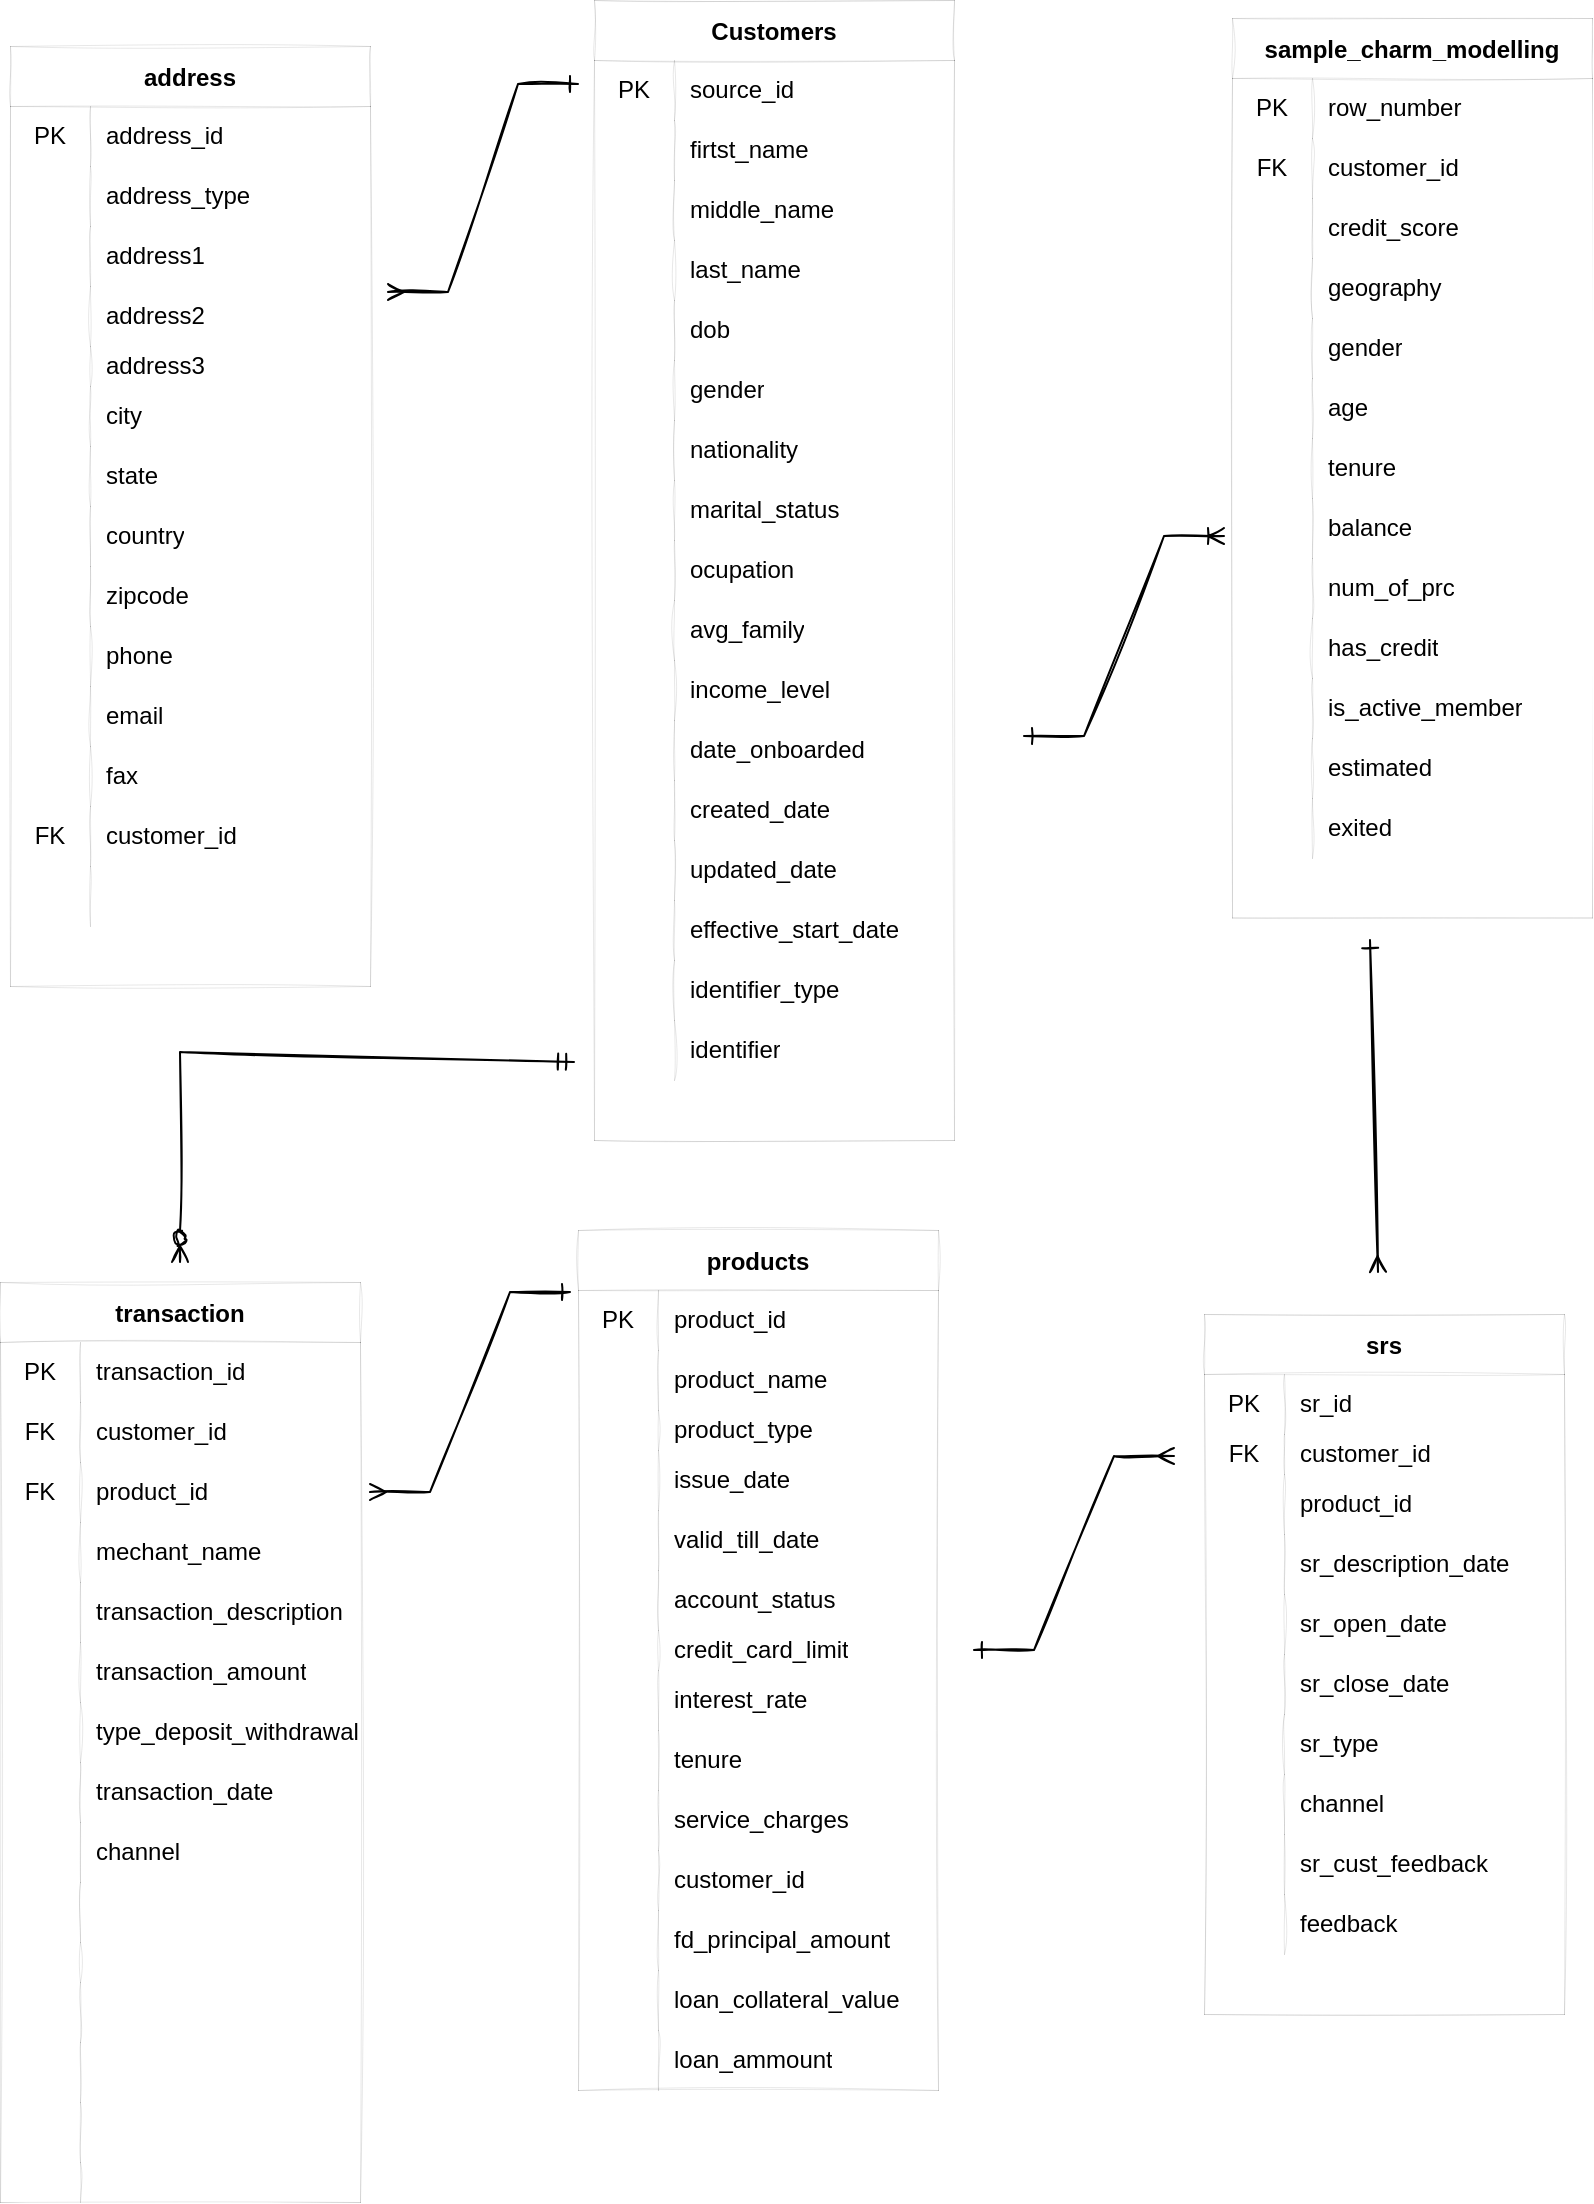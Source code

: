 <mxfile version="20.2.2" type="github">
  <diagram id="R2lEEEUBdFMjLlhIrx00" name="Page-1">
    <mxGraphModel dx="1422" dy="762" grid="0" gridSize="10" guides="0" tooltips="1" connect="0" arrows="1" fold="1" page="1" pageScale="1" pageWidth="850" pageHeight="1100" background="none" math="0" shadow="0" extFonts="Permanent Marker^https://fonts.googleapis.com/css?family=Permanent+Marker">
      <root>
        <mxCell id="0" />
        <mxCell id="1" parent="0" />
        <mxCell id="jWNVAK4l7ySeXYOtPge8-52" value="Customers" style="shape=table;startSize=30;container=1;collapsible=0;childLayout=tableLayout;fixedRows=1;rowLines=0;fontStyle=1;strokeWidth=0;sketch=1;" vertex="1" parent="1">
          <mxGeometry x="321" y="21" width="180" height="570" as="geometry" />
        </mxCell>
        <mxCell id="jWNVAK4l7ySeXYOtPge8-53" value="" style="shape=tableRow;horizontal=0;startSize=0;swimlaneHead=0;swimlaneBody=0;top=0;left=0;bottom=0;right=0;collapsible=0;dropTarget=0;fillColor=none;points=[[0,0.5],[1,0.5]];portConstraint=eastwest;strokeWidth=0;sketch=1;" vertex="1" parent="jWNVAK4l7ySeXYOtPge8-52">
          <mxGeometry y="30" width="180" height="30" as="geometry" />
        </mxCell>
        <mxCell id="jWNVAK4l7ySeXYOtPge8-54" value="PK" style="shape=partialRectangle;html=1;whiteSpace=wrap;connectable=0;fillColor=none;top=0;left=0;bottom=0;right=0;overflow=hidden;pointerEvents=1;strokeWidth=0;sketch=1;" vertex="1" parent="jWNVAK4l7ySeXYOtPge8-53">
          <mxGeometry width="40" height="30" as="geometry">
            <mxRectangle width="40" height="30" as="alternateBounds" />
          </mxGeometry>
        </mxCell>
        <mxCell id="jWNVAK4l7ySeXYOtPge8-55" value="source_id" style="shape=partialRectangle;html=1;whiteSpace=wrap;connectable=0;fillColor=none;top=0;left=0;bottom=0;right=0;align=left;spacingLeft=6;overflow=hidden;strokeWidth=0;sketch=1;" vertex="1" parent="jWNVAK4l7ySeXYOtPge8-53">
          <mxGeometry x="40" width="140" height="30" as="geometry">
            <mxRectangle width="140" height="30" as="alternateBounds" />
          </mxGeometry>
        </mxCell>
        <mxCell id="jWNVAK4l7ySeXYOtPge8-56" value="" style="shape=tableRow;horizontal=0;startSize=0;swimlaneHead=0;swimlaneBody=0;top=0;left=0;bottom=0;right=0;collapsible=0;dropTarget=0;fillColor=none;points=[[0,0.5],[1,0.5]];portConstraint=eastwest;strokeWidth=0;sketch=1;" vertex="1" parent="jWNVAK4l7ySeXYOtPge8-52">
          <mxGeometry y="60" width="180" height="30" as="geometry" />
        </mxCell>
        <mxCell id="jWNVAK4l7ySeXYOtPge8-57" value="" style="shape=partialRectangle;html=1;whiteSpace=wrap;connectable=0;fillColor=none;top=0;left=0;bottom=0;right=0;overflow=hidden;strokeWidth=0;sketch=1;" vertex="1" parent="jWNVAK4l7ySeXYOtPge8-56">
          <mxGeometry width="40" height="30" as="geometry">
            <mxRectangle width="40" height="30" as="alternateBounds" />
          </mxGeometry>
        </mxCell>
        <mxCell id="jWNVAK4l7ySeXYOtPge8-58" value="firtst_name" style="shape=partialRectangle;html=1;whiteSpace=wrap;connectable=0;fillColor=none;top=0;left=0;bottom=0;right=0;align=left;spacingLeft=6;overflow=hidden;strokeWidth=0;sketch=1;" vertex="1" parent="jWNVAK4l7ySeXYOtPge8-56">
          <mxGeometry x="40" width="140" height="30" as="geometry">
            <mxRectangle width="140" height="30" as="alternateBounds" />
          </mxGeometry>
        </mxCell>
        <mxCell id="jWNVAK4l7ySeXYOtPge8-59" value="" style="shape=tableRow;horizontal=0;startSize=0;swimlaneHead=0;swimlaneBody=0;top=0;left=0;bottom=0;right=0;collapsible=0;dropTarget=0;fillColor=none;points=[[0,0.5],[1,0.5]];portConstraint=eastwest;strokeWidth=0;sketch=1;" vertex="1" parent="jWNVAK4l7ySeXYOtPge8-52">
          <mxGeometry y="90" width="180" height="30" as="geometry" />
        </mxCell>
        <mxCell id="jWNVAK4l7ySeXYOtPge8-60" value="" style="shape=partialRectangle;html=1;whiteSpace=wrap;connectable=0;fillColor=none;top=0;left=0;bottom=0;right=0;overflow=hidden;strokeWidth=0;sketch=1;" vertex="1" parent="jWNVAK4l7ySeXYOtPge8-59">
          <mxGeometry width="40" height="30" as="geometry">
            <mxRectangle width="40" height="30" as="alternateBounds" />
          </mxGeometry>
        </mxCell>
        <mxCell id="jWNVAK4l7ySeXYOtPge8-61" value="middle_name" style="shape=partialRectangle;html=1;whiteSpace=wrap;connectable=0;fillColor=none;top=0;left=0;bottom=0;right=0;align=left;spacingLeft=6;overflow=hidden;strokeWidth=0;sketch=1;" vertex="1" parent="jWNVAK4l7ySeXYOtPge8-59">
          <mxGeometry x="40" width="140" height="30" as="geometry">
            <mxRectangle width="140" height="30" as="alternateBounds" />
          </mxGeometry>
        </mxCell>
        <mxCell id="jWNVAK4l7ySeXYOtPge8-62" value="" style="shape=tableRow;horizontal=0;startSize=0;swimlaneHead=0;swimlaneBody=0;top=0;left=0;bottom=0;right=0;collapsible=0;dropTarget=0;fillColor=none;points=[[0,0.5],[1,0.5]];portConstraint=eastwest;strokeWidth=0;sketch=1;" vertex="1" parent="jWNVAK4l7ySeXYOtPge8-52">
          <mxGeometry y="120" width="180" height="30" as="geometry" />
        </mxCell>
        <mxCell id="jWNVAK4l7ySeXYOtPge8-63" value="" style="shape=partialRectangle;html=1;whiteSpace=wrap;connectable=0;fillColor=none;top=0;left=0;bottom=0;right=0;overflow=hidden;strokeWidth=0;sketch=1;" vertex="1" parent="jWNVAK4l7ySeXYOtPge8-62">
          <mxGeometry width="40" height="30" as="geometry">
            <mxRectangle width="40" height="30" as="alternateBounds" />
          </mxGeometry>
        </mxCell>
        <mxCell id="jWNVAK4l7ySeXYOtPge8-64" value="last_name" style="shape=partialRectangle;html=1;whiteSpace=wrap;connectable=0;fillColor=none;top=0;left=0;bottom=0;right=0;align=left;spacingLeft=6;overflow=hidden;strokeWidth=0;sketch=1;" vertex="1" parent="jWNVAK4l7ySeXYOtPge8-62">
          <mxGeometry x="40" width="140" height="30" as="geometry">
            <mxRectangle width="140" height="30" as="alternateBounds" />
          </mxGeometry>
        </mxCell>
        <mxCell id="jWNVAK4l7ySeXYOtPge8-65" value="" style="shape=tableRow;horizontal=0;startSize=0;swimlaneHead=0;swimlaneBody=0;top=0;left=0;bottom=0;right=0;collapsible=0;dropTarget=0;fillColor=none;points=[[0,0.5],[1,0.5]];portConstraint=eastwest;strokeWidth=0;sketch=1;" vertex="1" parent="jWNVAK4l7ySeXYOtPge8-52">
          <mxGeometry y="150" width="180" height="30" as="geometry" />
        </mxCell>
        <mxCell id="jWNVAK4l7ySeXYOtPge8-66" value="" style="shape=partialRectangle;html=1;whiteSpace=wrap;connectable=0;fillColor=none;top=0;left=0;bottom=0;right=0;overflow=hidden;strokeWidth=0;sketch=1;" vertex="1" parent="jWNVAK4l7ySeXYOtPge8-65">
          <mxGeometry width="40" height="30" as="geometry">
            <mxRectangle width="40" height="30" as="alternateBounds" />
          </mxGeometry>
        </mxCell>
        <mxCell id="jWNVAK4l7ySeXYOtPge8-67" value="dob" style="shape=partialRectangle;html=1;whiteSpace=wrap;connectable=0;fillColor=none;top=0;left=0;bottom=0;right=0;align=left;spacingLeft=6;overflow=hidden;strokeWidth=0;sketch=1;" vertex="1" parent="jWNVAK4l7ySeXYOtPge8-65">
          <mxGeometry x="40" width="140" height="30" as="geometry">
            <mxRectangle width="140" height="30" as="alternateBounds" />
          </mxGeometry>
        </mxCell>
        <mxCell id="jWNVAK4l7ySeXYOtPge8-68" value="" style="shape=tableRow;horizontal=0;startSize=0;swimlaneHead=0;swimlaneBody=0;top=0;left=0;bottom=0;right=0;collapsible=0;dropTarget=0;fillColor=none;points=[[0,0.5],[1,0.5]];portConstraint=eastwest;strokeWidth=0;sketch=1;" vertex="1" parent="jWNVAK4l7ySeXYOtPge8-52">
          <mxGeometry y="180" width="180" height="30" as="geometry" />
        </mxCell>
        <mxCell id="jWNVAK4l7ySeXYOtPge8-69" value="" style="shape=partialRectangle;html=1;whiteSpace=wrap;connectable=0;fillColor=none;top=0;left=0;bottom=0;right=0;overflow=hidden;strokeWidth=0;sketch=1;" vertex="1" parent="jWNVAK4l7ySeXYOtPge8-68">
          <mxGeometry width="40" height="30" as="geometry">
            <mxRectangle width="40" height="30" as="alternateBounds" />
          </mxGeometry>
        </mxCell>
        <mxCell id="jWNVAK4l7ySeXYOtPge8-70" value="gender" style="shape=partialRectangle;html=1;whiteSpace=wrap;connectable=0;fillColor=none;top=0;left=0;bottom=0;right=0;align=left;spacingLeft=6;overflow=hidden;strokeWidth=0;sketch=1;" vertex="1" parent="jWNVAK4l7ySeXYOtPge8-68">
          <mxGeometry x="40" width="140" height="30" as="geometry">
            <mxRectangle width="140" height="30" as="alternateBounds" />
          </mxGeometry>
        </mxCell>
        <mxCell id="jWNVAK4l7ySeXYOtPge8-71" value="" style="shape=tableRow;horizontal=0;startSize=0;swimlaneHead=0;swimlaneBody=0;top=0;left=0;bottom=0;right=0;collapsible=0;dropTarget=0;fillColor=none;points=[[0,0.5],[1,0.5]];portConstraint=eastwest;strokeWidth=0;sketch=1;" vertex="1" parent="jWNVAK4l7ySeXYOtPge8-52">
          <mxGeometry y="210" width="180" height="30" as="geometry" />
        </mxCell>
        <mxCell id="jWNVAK4l7ySeXYOtPge8-72" value="" style="shape=partialRectangle;html=1;whiteSpace=wrap;connectable=0;fillColor=none;top=0;left=0;bottom=0;right=0;overflow=hidden;strokeWidth=0;sketch=1;" vertex="1" parent="jWNVAK4l7ySeXYOtPge8-71">
          <mxGeometry width="40" height="30" as="geometry">
            <mxRectangle width="40" height="30" as="alternateBounds" />
          </mxGeometry>
        </mxCell>
        <mxCell id="jWNVAK4l7ySeXYOtPge8-73" value="nationality" style="shape=partialRectangle;html=1;whiteSpace=wrap;connectable=0;fillColor=none;top=0;left=0;bottom=0;right=0;align=left;spacingLeft=6;overflow=hidden;strokeWidth=0;sketch=1;" vertex="1" parent="jWNVAK4l7ySeXYOtPge8-71">
          <mxGeometry x="40" width="140" height="30" as="geometry">
            <mxRectangle width="140" height="30" as="alternateBounds" />
          </mxGeometry>
        </mxCell>
        <mxCell id="jWNVAK4l7ySeXYOtPge8-74" value="" style="shape=tableRow;horizontal=0;startSize=0;swimlaneHead=0;swimlaneBody=0;top=0;left=0;bottom=0;right=0;collapsible=0;dropTarget=0;fillColor=none;points=[[0,0.5],[1,0.5]];portConstraint=eastwest;strokeWidth=0;sketch=1;" vertex="1" parent="jWNVAK4l7ySeXYOtPge8-52">
          <mxGeometry y="240" width="180" height="30" as="geometry" />
        </mxCell>
        <mxCell id="jWNVAK4l7ySeXYOtPge8-75" value="" style="shape=partialRectangle;html=1;whiteSpace=wrap;connectable=0;fillColor=none;top=0;left=0;bottom=0;right=0;overflow=hidden;strokeWidth=0;sketch=1;" vertex="1" parent="jWNVAK4l7ySeXYOtPge8-74">
          <mxGeometry width="40" height="30" as="geometry">
            <mxRectangle width="40" height="30" as="alternateBounds" />
          </mxGeometry>
        </mxCell>
        <mxCell id="jWNVAK4l7ySeXYOtPge8-76" value="marital_status" style="shape=partialRectangle;html=1;whiteSpace=wrap;connectable=0;fillColor=none;top=0;left=0;bottom=0;right=0;align=left;spacingLeft=6;overflow=hidden;strokeWidth=0;sketch=1;" vertex="1" parent="jWNVAK4l7ySeXYOtPge8-74">
          <mxGeometry x="40" width="140" height="30" as="geometry">
            <mxRectangle width="140" height="30" as="alternateBounds" />
          </mxGeometry>
        </mxCell>
        <mxCell id="jWNVAK4l7ySeXYOtPge8-77" value="" style="shape=tableRow;horizontal=0;startSize=0;swimlaneHead=0;swimlaneBody=0;top=0;left=0;bottom=0;right=0;collapsible=0;dropTarget=0;fillColor=none;points=[[0,0.5],[1,0.5]];portConstraint=eastwest;strokeWidth=0;sketch=1;" vertex="1" parent="jWNVAK4l7ySeXYOtPge8-52">
          <mxGeometry y="270" width="180" height="30" as="geometry" />
        </mxCell>
        <mxCell id="jWNVAK4l7ySeXYOtPge8-78" value="" style="shape=partialRectangle;html=1;whiteSpace=wrap;connectable=0;fillColor=none;top=0;left=0;bottom=0;right=0;overflow=hidden;strokeWidth=0;sketch=1;" vertex="1" parent="jWNVAK4l7ySeXYOtPge8-77">
          <mxGeometry width="40" height="30" as="geometry">
            <mxRectangle width="40" height="30" as="alternateBounds" />
          </mxGeometry>
        </mxCell>
        <mxCell id="jWNVAK4l7ySeXYOtPge8-79" value="ocupation" style="shape=partialRectangle;html=1;whiteSpace=wrap;connectable=0;fillColor=none;top=0;left=0;bottom=0;right=0;align=left;spacingLeft=6;overflow=hidden;strokeWidth=0;sketch=1;" vertex="1" parent="jWNVAK4l7ySeXYOtPge8-77">
          <mxGeometry x="40" width="140" height="30" as="geometry">
            <mxRectangle width="140" height="30" as="alternateBounds" />
          </mxGeometry>
        </mxCell>
        <mxCell id="jWNVAK4l7ySeXYOtPge8-80" value="" style="shape=tableRow;horizontal=0;startSize=0;swimlaneHead=0;swimlaneBody=0;top=0;left=0;bottom=0;right=0;collapsible=0;dropTarget=0;fillColor=none;points=[[0,0.5],[1,0.5]];portConstraint=eastwest;strokeWidth=0;sketch=1;" vertex="1" parent="jWNVAK4l7ySeXYOtPge8-52">
          <mxGeometry y="300" width="180" height="30" as="geometry" />
        </mxCell>
        <mxCell id="jWNVAK4l7ySeXYOtPge8-81" value="" style="shape=partialRectangle;html=1;whiteSpace=wrap;connectable=0;fillColor=none;top=0;left=0;bottom=0;right=0;overflow=hidden;strokeWidth=0;sketch=1;" vertex="1" parent="jWNVAK4l7ySeXYOtPge8-80">
          <mxGeometry width="40" height="30" as="geometry">
            <mxRectangle width="40" height="30" as="alternateBounds" />
          </mxGeometry>
        </mxCell>
        <mxCell id="jWNVAK4l7ySeXYOtPge8-82" value="avg_family" style="shape=partialRectangle;html=1;whiteSpace=wrap;connectable=0;fillColor=none;top=0;left=0;bottom=0;right=0;align=left;spacingLeft=6;overflow=hidden;strokeWidth=0;sketch=1;" vertex="1" parent="jWNVAK4l7ySeXYOtPge8-80">
          <mxGeometry x="40" width="140" height="30" as="geometry">
            <mxRectangle width="140" height="30" as="alternateBounds" />
          </mxGeometry>
        </mxCell>
        <mxCell id="jWNVAK4l7ySeXYOtPge8-83" value="" style="shape=tableRow;horizontal=0;startSize=0;swimlaneHead=0;swimlaneBody=0;top=0;left=0;bottom=0;right=0;collapsible=0;dropTarget=0;fillColor=none;points=[[0,0.5],[1,0.5]];portConstraint=eastwest;strokeWidth=0;sketch=1;" vertex="1" parent="jWNVAK4l7ySeXYOtPge8-52">
          <mxGeometry y="330" width="180" height="30" as="geometry" />
        </mxCell>
        <mxCell id="jWNVAK4l7ySeXYOtPge8-84" value="" style="shape=partialRectangle;html=1;whiteSpace=wrap;connectable=0;fillColor=none;top=0;left=0;bottom=0;right=0;overflow=hidden;strokeWidth=0;sketch=1;" vertex="1" parent="jWNVAK4l7ySeXYOtPge8-83">
          <mxGeometry width="40" height="30" as="geometry">
            <mxRectangle width="40" height="30" as="alternateBounds" />
          </mxGeometry>
        </mxCell>
        <mxCell id="jWNVAK4l7ySeXYOtPge8-85" value="income_level" style="shape=partialRectangle;html=1;whiteSpace=wrap;connectable=0;fillColor=none;top=0;left=0;bottom=0;right=0;align=left;spacingLeft=6;overflow=hidden;strokeWidth=0;sketch=1;" vertex="1" parent="jWNVAK4l7ySeXYOtPge8-83">
          <mxGeometry x="40" width="140" height="30" as="geometry">
            <mxRectangle width="140" height="30" as="alternateBounds" />
          </mxGeometry>
        </mxCell>
        <mxCell id="jWNVAK4l7ySeXYOtPge8-86" value="" style="shape=tableRow;horizontal=0;startSize=0;swimlaneHead=0;swimlaneBody=0;top=0;left=0;bottom=0;right=0;collapsible=0;dropTarget=0;fillColor=none;points=[[0,0.5],[1,0.5]];portConstraint=eastwest;strokeWidth=0;sketch=1;" vertex="1" parent="jWNVAK4l7ySeXYOtPge8-52">
          <mxGeometry y="360" width="180" height="30" as="geometry" />
        </mxCell>
        <mxCell id="jWNVAK4l7ySeXYOtPge8-87" value="" style="shape=partialRectangle;html=1;whiteSpace=wrap;connectable=0;fillColor=none;top=0;left=0;bottom=0;right=0;overflow=hidden;strokeWidth=0;sketch=1;" vertex="1" parent="jWNVAK4l7ySeXYOtPge8-86">
          <mxGeometry width="40" height="30" as="geometry">
            <mxRectangle width="40" height="30" as="alternateBounds" />
          </mxGeometry>
        </mxCell>
        <mxCell id="jWNVAK4l7ySeXYOtPge8-88" value="date_onboarded" style="shape=partialRectangle;html=1;whiteSpace=wrap;connectable=0;fillColor=none;top=0;left=0;bottom=0;right=0;align=left;spacingLeft=6;overflow=hidden;strokeWidth=0;sketch=1;" vertex="1" parent="jWNVAK4l7ySeXYOtPge8-86">
          <mxGeometry x="40" width="140" height="30" as="geometry">
            <mxRectangle width="140" height="30" as="alternateBounds" />
          </mxGeometry>
        </mxCell>
        <mxCell id="jWNVAK4l7ySeXYOtPge8-89" value="" style="shape=tableRow;horizontal=0;startSize=0;swimlaneHead=0;swimlaneBody=0;top=0;left=0;bottom=0;right=0;collapsible=0;dropTarget=0;fillColor=none;points=[[0,0.5],[1,0.5]];portConstraint=eastwest;strokeWidth=0;sketch=1;" vertex="1" parent="jWNVAK4l7ySeXYOtPge8-52">
          <mxGeometry y="390" width="180" height="30" as="geometry" />
        </mxCell>
        <mxCell id="jWNVAK4l7ySeXYOtPge8-90" value="" style="shape=partialRectangle;html=1;whiteSpace=wrap;connectable=0;fillColor=none;top=0;left=0;bottom=0;right=0;overflow=hidden;strokeWidth=0;sketch=1;" vertex="1" parent="jWNVAK4l7ySeXYOtPge8-89">
          <mxGeometry width="40" height="30" as="geometry">
            <mxRectangle width="40" height="30" as="alternateBounds" />
          </mxGeometry>
        </mxCell>
        <mxCell id="jWNVAK4l7ySeXYOtPge8-91" value="created_date" style="shape=partialRectangle;html=1;whiteSpace=wrap;connectable=0;fillColor=none;top=0;left=0;bottom=0;right=0;align=left;spacingLeft=6;overflow=hidden;strokeWidth=0;sketch=1;" vertex="1" parent="jWNVAK4l7ySeXYOtPge8-89">
          <mxGeometry x="40" width="140" height="30" as="geometry">
            <mxRectangle width="140" height="30" as="alternateBounds" />
          </mxGeometry>
        </mxCell>
        <mxCell id="jWNVAK4l7ySeXYOtPge8-92" value="" style="shape=tableRow;horizontal=0;startSize=0;swimlaneHead=0;swimlaneBody=0;top=0;left=0;bottom=0;right=0;collapsible=0;dropTarget=0;fillColor=none;points=[[0,0.5],[1,0.5]];portConstraint=eastwest;strokeWidth=0;sketch=1;" vertex="1" parent="jWNVAK4l7ySeXYOtPge8-52">
          <mxGeometry y="420" width="180" height="30" as="geometry" />
        </mxCell>
        <mxCell id="jWNVAK4l7ySeXYOtPge8-93" value="" style="shape=partialRectangle;html=1;whiteSpace=wrap;connectable=0;fillColor=none;top=0;left=0;bottom=0;right=0;overflow=hidden;strokeWidth=0;sketch=1;" vertex="1" parent="jWNVAK4l7ySeXYOtPge8-92">
          <mxGeometry width="40" height="30" as="geometry">
            <mxRectangle width="40" height="30" as="alternateBounds" />
          </mxGeometry>
        </mxCell>
        <mxCell id="jWNVAK4l7ySeXYOtPge8-94" value="updated_date" style="shape=partialRectangle;html=1;whiteSpace=wrap;connectable=0;fillColor=none;top=0;left=0;bottom=0;right=0;align=left;spacingLeft=6;overflow=hidden;strokeWidth=0;sketch=1;" vertex="1" parent="jWNVAK4l7ySeXYOtPge8-92">
          <mxGeometry x="40" width="140" height="30" as="geometry">
            <mxRectangle width="140" height="30" as="alternateBounds" />
          </mxGeometry>
        </mxCell>
        <mxCell id="jWNVAK4l7ySeXYOtPge8-95" value="" style="shape=tableRow;horizontal=0;startSize=0;swimlaneHead=0;swimlaneBody=0;top=0;left=0;bottom=0;right=0;collapsible=0;dropTarget=0;fillColor=none;points=[[0,0.5],[1,0.5]];portConstraint=eastwest;strokeWidth=0;sketch=1;" vertex="1" parent="jWNVAK4l7ySeXYOtPge8-52">
          <mxGeometry y="450" width="180" height="30" as="geometry" />
        </mxCell>
        <mxCell id="jWNVAK4l7ySeXYOtPge8-96" value="" style="shape=partialRectangle;html=1;whiteSpace=wrap;connectable=0;fillColor=none;top=0;left=0;bottom=0;right=0;overflow=hidden;strokeWidth=0;sketch=1;" vertex="1" parent="jWNVAK4l7ySeXYOtPge8-95">
          <mxGeometry width="40" height="30" as="geometry">
            <mxRectangle width="40" height="30" as="alternateBounds" />
          </mxGeometry>
        </mxCell>
        <mxCell id="jWNVAK4l7ySeXYOtPge8-97" value="effective_start_date" style="shape=partialRectangle;html=1;whiteSpace=wrap;connectable=0;fillColor=none;top=0;left=0;bottom=0;right=0;align=left;spacingLeft=6;overflow=hidden;strokeWidth=0;sketch=1;" vertex="1" parent="jWNVAK4l7ySeXYOtPge8-95">
          <mxGeometry x="40" width="140" height="30" as="geometry">
            <mxRectangle width="140" height="30" as="alternateBounds" />
          </mxGeometry>
        </mxCell>
        <mxCell id="jWNVAK4l7ySeXYOtPge8-98" value="" style="shape=tableRow;horizontal=0;startSize=0;swimlaneHead=0;swimlaneBody=0;top=0;left=0;bottom=0;right=0;collapsible=0;dropTarget=0;fillColor=none;points=[[0,0.5],[1,0.5]];portConstraint=eastwest;strokeWidth=0;sketch=1;" vertex="1" parent="jWNVAK4l7ySeXYOtPge8-52">
          <mxGeometry y="480" width="180" height="30" as="geometry" />
        </mxCell>
        <mxCell id="jWNVAK4l7ySeXYOtPge8-99" value="" style="shape=partialRectangle;html=1;whiteSpace=wrap;connectable=0;fillColor=none;top=0;left=0;bottom=0;right=0;overflow=hidden;strokeWidth=0;sketch=1;" vertex="1" parent="jWNVAK4l7ySeXYOtPge8-98">
          <mxGeometry width="40" height="30" as="geometry">
            <mxRectangle width="40" height="30" as="alternateBounds" />
          </mxGeometry>
        </mxCell>
        <mxCell id="jWNVAK4l7ySeXYOtPge8-100" value="identifier_type" style="shape=partialRectangle;html=1;whiteSpace=wrap;connectable=0;fillColor=none;top=0;left=0;bottom=0;right=0;align=left;spacingLeft=6;overflow=hidden;strokeWidth=0;sketch=1;" vertex="1" parent="jWNVAK4l7ySeXYOtPge8-98">
          <mxGeometry x="40" width="140" height="30" as="geometry">
            <mxRectangle width="140" height="30" as="alternateBounds" />
          </mxGeometry>
        </mxCell>
        <mxCell id="jWNVAK4l7ySeXYOtPge8-101" value="" style="shape=tableRow;horizontal=0;startSize=0;swimlaneHead=0;swimlaneBody=0;top=0;left=0;bottom=0;right=0;collapsible=0;dropTarget=0;fillColor=none;points=[[0,0.5],[1,0.5]];portConstraint=eastwest;strokeWidth=0;sketch=1;" vertex="1" parent="jWNVAK4l7ySeXYOtPge8-52">
          <mxGeometry y="510" width="180" height="30" as="geometry" />
        </mxCell>
        <mxCell id="jWNVAK4l7ySeXYOtPge8-102" value="" style="shape=partialRectangle;html=1;whiteSpace=wrap;connectable=0;fillColor=none;top=0;left=0;bottom=0;right=0;overflow=hidden;strokeWidth=0;sketch=1;" vertex="1" parent="jWNVAK4l7ySeXYOtPge8-101">
          <mxGeometry width="40" height="30" as="geometry">
            <mxRectangle width="40" height="30" as="alternateBounds" />
          </mxGeometry>
        </mxCell>
        <mxCell id="jWNVAK4l7ySeXYOtPge8-103" value="identifier" style="shape=partialRectangle;html=1;whiteSpace=wrap;connectable=0;fillColor=none;top=0;left=0;bottom=0;right=0;align=left;spacingLeft=6;overflow=hidden;strokeWidth=0;sketch=1;" vertex="1" parent="jWNVAK4l7ySeXYOtPge8-101">
          <mxGeometry x="40" width="140" height="30" as="geometry">
            <mxRectangle width="140" height="30" as="alternateBounds" />
          </mxGeometry>
        </mxCell>
        <mxCell id="jWNVAK4l7ySeXYOtPge8-108" value="address" style="shape=table;startSize=30;container=1;collapsible=0;childLayout=tableLayout;fixedRows=1;rowLines=0;fontStyle=1;strokeWidth=0;sketch=1;" vertex="1" parent="1">
          <mxGeometry x="29" y="44" width="180" height="470" as="geometry" />
        </mxCell>
        <mxCell id="jWNVAK4l7ySeXYOtPge8-109" value="" style="shape=tableRow;horizontal=0;startSize=0;swimlaneHead=0;swimlaneBody=0;top=0;left=0;bottom=0;right=0;collapsible=0;dropTarget=0;fillColor=none;points=[[0,0.5],[1,0.5]];portConstraint=eastwest;strokeWidth=0;sketch=1;" vertex="1" parent="jWNVAK4l7ySeXYOtPge8-108">
          <mxGeometry y="30" width="180" height="30" as="geometry" />
        </mxCell>
        <mxCell id="jWNVAK4l7ySeXYOtPge8-110" value="PK" style="shape=partialRectangle;html=1;whiteSpace=wrap;connectable=0;fillColor=none;top=0;left=0;bottom=0;right=0;overflow=hidden;pointerEvents=1;strokeWidth=0;sketch=1;" vertex="1" parent="jWNVAK4l7ySeXYOtPge8-109">
          <mxGeometry width="40" height="30" as="geometry">
            <mxRectangle width="40" height="30" as="alternateBounds" />
          </mxGeometry>
        </mxCell>
        <mxCell id="jWNVAK4l7ySeXYOtPge8-111" value="address_id" style="shape=partialRectangle;html=1;whiteSpace=wrap;connectable=0;fillColor=none;top=0;left=0;bottom=0;right=0;align=left;spacingLeft=6;overflow=hidden;strokeWidth=0;sketch=1;" vertex="1" parent="jWNVAK4l7ySeXYOtPge8-109">
          <mxGeometry x="40" width="140" height="30" as="geometry">
            <mxRectangle width="140" height="30" as="alternateBounds" />
          </mxGeometry>
        </mxCell>
        <mxCell id="jWNVAK4l7ySeXYOtPge8-112" value="" style="shape=tableRow;horizontal=0;startSize=0;swimlaneHead=0;swimlaneBody=0;top=0;left=0;bottom=0;right=0;collapsible=0;dropTarget=0;fillColor=none;points=[[0,0.5],[1,0.5]];portConstraint=eastwest;strokeWidth=0;sketch=1;" vertex="1" parent="jWNVAK4l7ySeXYOtPge8-108">
          <mxGeometry y="60" width="180" height="30" as="geometry" />
        </mxCell>
        <mxCell id="jWNVAK4l7ySeXYOtPge8-113" value="" style="shape=partialRectangle;html=1;whiteSpace=wrap;connectable=0;fillColor=none;top=0;left=0;bottom=0;right=0;overflow=hidden;strokeWidth=0;sketch=1;" vertex="1" parent="jWNVAK4l7ySeXYOtPge8-112">
          <mxGeometry width="40" height="30" as="geometry">
            <mxRectangle width="40" height="30" as="alternateBounds" />
          </mxGeometry>
        </mxCell>
        <mxCell id="jWNVAK4l7ySeXYOtPge8-114" value="address_type" style="shape=partialRectangle;html=1;whiteSpace=wrap;connectable=0;fillColor=none;top=0;left=0;bottom=0;right=0;align=left;spacingLeft=6;overflow=hidden;strokeWidth=0;sketch=1;" vertex="1" parent="jWNVAK4l7ySeXYOtPge8-112">
          <mxGeometry x="40" width="140" height="30" as="geometry">
            <mxRectangle width="140" height="30" as="alternateBounds" />
          </mxGeometry>
        </mxCell>
        <mxCell id="jWNVAK4l7ySeXYOtPge8-115" value="" style="shape=tableRow;horizontal=0;startSize=0;swimlaneHead=0;swimlaneBody=0;top=0;left=0;bottom=0;right=0;collapsible=0;dropTarget=0;fillColor=none;points=[[0,0.5],[1,0.5]];portConstraint=eastwest;strokeWidth=0;sketch=1;" vertex="1" parent="jWNVAK4l7ySeXYOtPge8-108">
          <mxGeometry y="90" width="180" height="30" as="geometry" />
        </mxCell>
        <mxCell id="jWNVAK4l7ySeXYOtPge8-116" value="" style="shape=partialRectangle;html=1;whiteSpace=wrap;connectable=0;fillColor=none;top=0;left=0;bottom=0;right=0;overflow=hidden;strokeWidth=0;sketch=1;" vertex="1" parent="jWNVAK4l7ySeXYOtPge8-115">
          <mxGeometry width="40" height="30" as="geometry">
            <mxRectangle width="40" height="30" as="alternateBounds" />
          </mxGeometry>
        </mxCell>
        <mxCell id="jWNVAK4l7ySeXYOtPge8-117" value="address1" style="shape=partialRectangle;html=1;whiteSpace=wrap;connectable=0;fillColor=none;top=0;left=0;bottom=0;right=0;align=left;spacingLeft=6;overflow=hidden;strokeWidth=0;sketch=1;" vertex="1" parent="jWNVAK4l7ySeXYOtPge8-115">
          <mxGeometry x="40" width="140" height="30" as="geometry">
            <mxRectangle width="140" height="30" as="alternateBounds" />
          </mxGeometry>
        </mxCell>
        <mxCell id="jWNVAK4l7ySeXYOtPge8-118" value="" style="shape=tableRow;horizontal=0;startSize=0;swimlaneHead=0;swimlaneBody=0;top=0;left=0;bottom=0;right=0;collapsible=0;dropTarget=0;fillColor=none;points=[[0,0.5],[1,0.5]];portConstraint=eastwest;strokeWidth=0;sketch=1;" vertex="1" parent="jWNVAK4l7ySeXYOtPge8-108">
          <mxGeometry y="120" width="180" height="30" as="geometry" />
        </mxCell>
        <mxCell id="jWNVAK4l7ySeXYOtPge8-119" value="" style="shape=partialRectangle;html=1;whiteSpace=wrap;connectable=0;fillColor=none;top=0;left=0;bottom=0;right=0;overflow=hidden;strokeWidth=0;sketch=1;" vertex="1" parent="jWNVAK4l7ySeXYOtPge8-118">
          <mxGeometry width="40" height="30" as="geometry">
            <mxRectangle width="40" height="30" as="alternateBounds" />
          </mxGeometry>
        </mxCell>
        <mxCell id="jWNVAK4l7ySeXYOtPge8-120" value="address2" style="shape=partialRectangle;html=1;whiteSpace=wrap;connectable=0;fillColor=none;top=0;left=0;bottom=0;right=0;align=left;spacingLeft=6;overflow=hidden;strokeWidth=0;sketch=1;" vertex="1" parent="jWNVAK4l7ySeXYOtPge8-118">
          <mxGeometry x="40" width="140" height="30" as="geometry">
            <mxRectangle width="140" height="30" as="alternateBounds" />
          </mxGeometry>
        </mxCell>
        <mxCell id="jWNVAK4l7ySeXYOtPge8-121" value="" style="shape=tableRow;horizontal=0;startSize=0;swimlaneHead=0;swimlaneBody=0;top=0;left=0;bottom=0;right=0;collapsible=0;dropTarget=0;fillColor=none;points=[[0,0.5],[1,0.5]];portConstraint=eastwest;strokeWidth=0;sketch=1;" vertex="1" parent="jWNVAK4l7ySeXYOtPge8-108">
          <mxGeometry y="150" width="180" height="20" as="geometry" />
        </mxCell>
        <mxCell id="jWNVAK4l7ySeXYOtPge8-122" value="" style="shape=partialRectangle;html=1;whiteSpace=wrap;connectable=0;fillColor=none;top=0;left=0;bottom=0;right=0;overflow=hidden;strokeWidth=0;sketch=1;" vertex="1" parent="jWNVAK4l7ySeXYOtPge8-121">
          <mxGeometry width="40" height="20" as="geometry">
            <mxRectangle width="40" height="20" as="alternateBounds" />
          </mxGeometry>
        </mxCell>
        <mxCell id="jWNVAK4l7ySeXYOtPge8-123" value="address3" style="shape=partialRectangle;html=1;whiteSpace=wrap;connectable=0;fillColor=none;top=0;left=0;bottom=0;right=0;align=left;spacingLeft=6;overflow=hidden;strokeWidth=0;sketch=1;" vertex="1" parent="jWNVAK4l7ySeXYOtPge8-121">
          <mxGeometry x="40" width="140" height="20" as="geometry">
            <mxRectangle width="140" height="20" as="alternateBounds" />
          </mxGeometry>
        </mxCell>
        <mxCell id="jWNVAK4l7ySeXYOtPge8-124" value="" style="shape=tableRow;horizontal=0;startSize=0;swimlaneHead=0;swimlaneBody=0;top=0;left=0;bottom=0;right=0;collapsible=0;dropTarget=0;fillColor=none;points=[[0,0.5],[1,0.5]];portConstraint=eastwest;strokeWidth=0;sketch=1;" vertex="1" parent="jWNVAK4l7ySeXYOtPge8-108">
          <mxGeometry y="170" width="180" height="30" as="geometry" />
        </mxCell>
        <mxCell id="jWNVAK4l7ySeXYOtPge8-125" value="" style="shape=partialRectangle;html=1;whiteSpace=wrap;connectable=0;fillColor=none;top=0;left=0;bottom=0;right=0;overflow=hidden;strokeWidth=0;sketch=1;" vertex="1" parent="jWNVAK4l7ySeXYOtPge8-124">
          <mxGeometry width="40" height="30" as="geometry">
            <mxRectangle width="40" height="30" as="alternateBounds" />
          </mxGeometry>
        </mxCell>
        <mxCell id="jWNVAK4l7ySeXYOtPge8-126" value="city" style="shape=partialRectangle;html=1;whiteSpace=wrap;connectable=0;fillColor=none;top=0;left=0;bottom=0;right=0;align=left;spacingLeft=6;overflow=hidden;strokeWidth=0;sketch=1;" vertex="1" parent="jWNVAK4l7ySeXYOtPge8-124">
          <mxGeometry x="40" width="140" height="30" as="geometry">
            <mxRectangle width="140" height="30" as="alternateBounds" />
          </mxGeometry>
        </mxCell>
        <mxCell id="jWNVAK4l7ySeXYOtPge8-127" value="" style="shape=tableRow;horizontal=0;startSize=0;swimlaneHead=0;swimlaneBody=0;top=0;left=0;bottom=0;right=0;collapsible=0;dropTarget=0;fillColor=none;points=[[0,0.5],[1,0.5]];portConstraint=eastwest;strokeWidth=0;sketch=1;" vertex="1" parent="jWNVAK4l7ySeXYOtPge8-108">
          <mxGeometry y="200" width="180" height="30" as="geometry" />
        </mxCell>
        <mxCell id="jWNVAK4l7ySeXYOtPge8-128" value="" style="shape=partialRectangle;html=1;whiteSpace=wrap;connectable=0;fillColor=none;top=0;left=0;bottom=0;right=0;overflow=hidden;strokeWidth=0;sketch=1;" vertex="1" parent="jWNVAK4l7ySeXYOtPge8-127">
          <mxGeometry width="40" height="30" as="geometry">
            <mxRectangle width="40" height="30" as="alternateBounds" />
          </mxGeometry>
        </mxCell>
        <mxCell id="jWNVAK4l7ySeXYOtPge8-129" value="state" style="shape=partialRectangle;html=1;whiteSpace=wrap;connectable=0;fillColor=none;top=0;left=0;bottom=0;right=0;align=left;spacingLeft=6;overflow=hidden;strokeWidth=0;sketch=1;" vertex="1" parent="jWNVAK4l7ySeXYOtPge8-127">
          <mxGeometry x="40" width="140" height="30" as="geometry">
            <mxRectangle width="140" height="30" as="alternateBounds" />
          </mxGeometry>
        </mxCell>
        <mxCell id="jWNVAK4l7ySeXYOtPge8-130" value="" style="shape=tableRow;horizontal=0;startSize=0;swimlaneHead=0;swimlaneBody=0;top=0;left=0;bottom=0;right=0;collapsible=0;dropTarget=0;fillColor=none;points=[[0,0.5],[1,0.5]];portConstraint=eastwest;strokeWidth=0;sketch=1;" vertex="1" parent="jWNVAK4l7ySeXYOtPge8-108">
          <mxGeometry y="230" width="180" height="30" as="geometry" />
        </mxCell>
        <mxCell id="jWNVAK4l7ySeXYOtPge8-131" value="" style="shape=partialRectangle;html=1;whiteSpace=wrap;connectable=0;fillColor=none;top=0;left=0;bottom=0;right=0;overflow=hidden;strokeWidth=0;sketch=1;" vertex="1" parent="jWNVAK4l7ySeXYOtPge8-130">
          <mxGeometry width="40" height="30" as="geometry">
            <mxRectangle width="40" height="30" as="alternateBounds" />
          </mxGeometry>
        </mxCell>
        <mxCell id="jWNVAK4l7ySeXYOtPge8-132" value="country" style="shape=partialRectangle;html=1;whiteSpace=wrap;connectable=0;fillColor=none;top=0;left=0;bottom=0;right=0;align=left;spacingLeft=6;overflow=hidden;strokeWidth=0;sketch=1;" vertex="1" parent="jWNVAK4l7ySeXYOtPge8-130">
          <mxGeometry x="40" width="140" height="30" as="geometry">
            <mxRectangle width="140" height="30" as="alternateBounds" />
          </mxGeometry>
        </mxCell>
        <mxCell id="jWNVAK4l7ySeXYOtPge8-133" value="" style="shape=tableRow;horizontal=0;startSize=0;swimlaneHead=0;swimlaneBody=0;top=0;left=0;bottom=0;right=0;collapsible=0;dropTarget=0;fillColor=none;points=[[0,0.5],[1,0.5]];portConstraint=eastwest;strokeWidth=0;sketch=1;" vertex="1" parent="jWNVAK4l7ySeXYOtPge8-108">
          <mxGeometry y="260" width="180" height="30" as="geometry" />
        </mxCell>
        <mxCell id="jWNVAK4l7ySeXYOtPge8-134" value="" style="shape=partialRectangle;html=1;whiteSpace=wrap;connectable=0;fillColor=none;top=0;left=0;bottom=0;right=0;overflow=hidden;strokeWidth=0;sketch=1;" vertex="1" parent="jWNVAK4l7ySeXYOtPge8-133">
          <mxGeometry width="40" height="30" as="geometry">
            <mxRectangle width="40" height="30" as="alternateBounds" />
          </mxGeometry>
        </mxCell>
        <mxCell id="jWNVAK4l7ySeXYOtPge8-135" value="zipcode" style="shape=partialRectangle;html=1;whiteSpace=wrap;connectable=0;fillColor=none;top=0;left=0;bottom=0;right=0;align=left;spacingLeft=6;overflow=hidden;strokeWidth=0;sketch=1;" vertex="1" parent="jWNVAK4l7ySeXYOtPge8-133">
          <mxGeometry x="40" width="140" height="30" as="geometry">
            <mxRectangle width="140" height="30" as="alternateBounds" />
          </mxGeometry>
        </mxCell>
        <mxCell id="jWNVAK4l7ySeXYOtPge8-136" value="" style="shape=tableRow;horizontal=0;startSize=0;swimlaneHead=0;swimlaneBody=0;top=0;left=0;bottom=0;right=0;collapsible=0;dropTarget=0;fillColor=none;points=[[0,0.5],[1,0.5]];portConstraint=eastwest;strokeWidth=0;sketch=1;" vertex="1" parent="jWNVAK4l7ySeXYOtPge8-108">
          <mxGeometry y="290" width="180" height="30" as="geometry" />
        </mxCell>
        <mxCell id="jWNVAK4l7ySeXYOtPge8-137" value="" style="shape=partialRectangle;html=1;whiteSpace=wrap;connectable=0;fillColor=none;top=0;left=0;bottom=0;right=0;overflow=hidden;strokeWidth=0;sketch=1;" vertex="1" parent="jWNVAK4l7ySeXYOtPge8-136">
          <mxGeometry width="40" height="30" as="geometry">
            <mxRectangle width="40" height="30" as="alternateBounds" />
          </mxGeometry>
        </mxCell>
        <mxCell id="jWNVAK4l7ySeXYOtPge8-138" value="phone" style="shape=partialRectangle;html=1;whiteSpace=wrap;connectable=0;fillColor=none;top=0;left=0;bottom=0;right=0;align=left;spacingLeft=6;overflow=hidden;strokeWidth=0;sketch=1;" vertex="1" parent="jWNVAK4l7ySeXYOtPge8-136">
          <mxGeometry x="40" width="140" height="30" as="geometry">
            <mxRectangle width="140" height="30" as="alternateBounds" />
          </mxGeometry>
        </mxCell>
        <mxCell id="jWNVAK4l7ySeXYOtPge8-139" value="" style="shape=tableRow;horizontal=0;startSize=0;swimlaneHead=0;swimlaneBody=0;top=0;left=0;bottom=0;right=0;collapsible=0;dropTarget=0;fillColor=none;points=[[0,0.5],[1,0.5]];portConstraint=eastwest;strokeWidth=0;sketch=1;" vertex="1" parent="jWNVAK4l7ySeXYOtPge8-108">
          <mxGeometry y="320" width="180" height="30" as="geometry" />
        </mxCell>
        <mxCell id="jWNVAK4l7ySeXYOtPge8-140" value="" style="shape=partialRectangle;html=1;whiteSpace=wrap;connectable=0;fillColor=none;top=0;left=0;bottom=0;right=0;overflow=hidden;strokeWidth=0;sketch=1;" vertex="1" parent="jWNVAK4l7ySeXYOtPge8-139">
          <mxGeometry width="40" height="30" as="geometry">
            <mxRectangle width="40" height="30" as="alternateBounds" />
          </mxGeometry>
        </mxCell>
        <mxCell id="jWNVAK4l7ySeXYOtPge8-141" value="email" style="shape=partialRectangle;html=1;whiteSpace=wrap;connectable=0;fillColor=none;top=0;left=0;bottom=0;right=0;align=left;spacingLeft=6;overflow=hidden;strokeWidth=0;sketch=1;" vertex="1" parent="jWNVAK4l7ySeXYOtPge8-139">
          <mxGeometry x="40" width="140" height="30" as="geometry">
            <mxRectangle width="140" height="30" as="alternateBounds" />
          </mxGeometry>
        </mxCell>
        <mxCell id="jWNVAK4l7ySeXYOtPge8-142" value="" style="shape=tableRow;horizontal=0;startSize=0;swimlaneHead=0;swimlaneBody=0;top=0;left=0;bottom=0;right=0;collapsible=0;dropTarget=0;fillColor=none;points=[[0,0.5],[1,0.5]];portConstraint=eastwest;strokeWidth=0;sketch=1;" vertex="1" parent="jWNVAK4l7ySeXYOtPge8-108">
          <mxGeometry y="350" width="180" height="30" as="geometry" />
        </mxCell>
        <mxCell id="jWNVAK4l7ySeXYOtPge8-143" value="" style="shape=partialRectangle;html=1;whiteSpace=wrap;connectable=0;fillColor=none;top=0;left=0;bottom=0;right=0;overflow=hidden;strokeWidth=0;sketch=1;" vertex="1" parent="jWNVAK4l7ySeXYOtPge8-142">
          <mxGeometry width="40" height="30" as="geometry">
            <mxRectangle width="40" height="30" as="alternateBounds" />
          </mxGeometry>
        </mxCell>
        <mxCell id="jWNVAK4l7ySeXYOtPge8-144" value="fax" style="shape=partialRectangle;html=1;whiteSpace=wrap;connectable=0;fillColor=none;top=0;left=0;bottom=0;right=0;align=left;spacingLeft=6;overflow=hidden;strokeWidth=0;sketch=1;" vertex="1" parent="jWNVAK4l7ySeXYOtPge8-142">
          <mxGeometry x="40" width="140" height="30" as="geometry">
            <mxRectangle width="140" height="30" as="alternateBounds" />
          </mxGeometry>
        </mxCell>
        <mxCell id="jWNVAK4l7ySeXYOtPge8-145" value="" style="shape=tableRow;horizontal=0;startSize=0;swimlaneHead=0;swimlaneBody=0;top=0;left=0;bottom=0;right=0;collapsible=0;dropTarget=0;fillColor=none;points=[[0,0.5],[1,0.5]];portConstraint=eastwest;strokeWidth=0;sketch=1;" vertex="1" parent="jWNVAK4l7ySeXYOtPge8-108">
          <mxGeometry y="380" width="180" height="30" as="geometry" />
        </mxCell>
        <mxCell id="jWNVAK4l7ySeXYOtPge8-146" value="FK" style="shape=partialRectangle;html=1;whiteSpace=wrap;connectable=0;fillColor=none;top=0;left=0;bottom=0;right=0;overflow=hidden;strokeWidth=0;sketch=1;" vertex="1" parent="jWNVAK4l7ySeXYOtPge8-145">
          <mxGeometry width="40" height="30" as="geometry">
            <mxRectangle width="40" height="30" as="alternateBounds" />
          </mxGeometry>
        </mxCell>
        <mxCell id="jWNVAK4l7ySeXYOtPge8-147" value="customer_id" style="shape=partialRectangle;html=1;whiteSpace=wrap;connectable=0;fillColor=none;top=0;left=0;bottom=0;right=0;align=left;spacingLeft=6;overflow=hidden;strokeWidth=0;sketch=1;" vertex="1" parent="jWNVAK4l7ySeXYOtPge8-145">
          <mxGeometry x="40" width="140" height="30" as="geometry">
            <mxRectangle width="140" height="30" as="alternateBounds" />
          </mxGeometry>
        </mxCell>
        <mxCell id="jWNVAK4l7ySeXYOtPge8-148" value="" style="shape=tableRow;horizontal=0;startSize=0;swimlaneHead=0;swimlaneBody=0;top=0;left=0;bottom=0;right=0;collapsible=0;dropTarget=0;fillColor=none;points=[[0,0.5],[1,0.5]];portConstraint=eastwest;strokeWidth=0;sketch=1;" vertex="1" parent="jWNVAK4l7ySeXYOtPge8-108">
          <mxGeometry y="410" width="180" height="30" as="geometry" />
        </mxCell>
        <mxCell id="jWNVAK4l7ySeXYOtPge8-149" value="" style="shape=partialRectangle;html=1;whiteSpace=wrap;connectable=0;fillColor=none;top=0;left=0;bottom=0;right=0;overflow=hidden;strokeWidth=0;sketch=1;" vertex="1" parent="jWNVAK4l7ySeXYOtPge8-148">
          <mxGeometry width="40" height="30" as="geometry">
            <mxRectangle width="40" height="30" as="alternateBounds" />
          </mxGeometry>
        </mxCell>
        <mxCell id="jWNVAK4l7ySeXYOtPge8-150" value="" style="shape=partialRectangle;html=1;whiteSpace=wrap;connectable=0;fillColor=none;top=0;left=0;bottom=0;right=0;align=left;spacingLeft=6;overflow=hidden;strokeWidth=0;sketch=1;" vertex="1" parent="jWNVAK4l7ySeXYOtPge8-148">
          <mxGeometry x="40" width="140" height="30" as="geometry">
            <mxRectangle width="140" height="30" as="alternateBounds" />
          </mxGeometry>
        </mxCell>
        <mxCell id="jWNVAK4l7ySeXYOtPge8-151" value="sample_charm_modelling" style="shape=table;startSize=30;container=1;collapsible=0;childLayout=tableLayout;fixedRows=1;rowLines=0;fontStyle=1;strokeWidth=0;sketch=1;" vertex="1" parent="1">
          <mxGeometry x="640" y="30" width="180" height="449.75" as="geometry" />
        </mxCell>
        <mxCell id="jWNVAK4l7ySeXYOtPge8-152" value="" style="shape=tableRow;horizontal=0;startSize=0;swimlaneHead=0;swimlaneBody=0;top=0;left=0;bottom=0;right=0;collapsible=0;dropTarget=0;fillColor=none;points=[[0,0.5],[1,0.5]];portConstraint=eastwest;strokeWidth=0;sketch=1;" vertex="1" parent="jWNVAK4l7ySeXYOtPge8-151">
          <mxGeometry y="30" width="180" height="30" as="geometry" />
        </mxCell>
        <mxCell id="jWNVAK4l7ySeXYOtPge8-153" value="PK" style="shape=partialRectangle;html=1;whiteSpace=wrap;connectable=0;fillColor=none;top=0;left=0;bottom=0;right=0;overflow=hidden;pointerEvents=1;strokeWidth=0;sketch=1;" vertex="1" parent="jWNVAK4l7ySeXYOtPge8-152">
          <mxGeometry width="40" height="30" as="geometry">
            <mxRectangle width="40" height="30" as="alternateBounds" />
          </mxGeometry>
        </mxCell>
        <mxCell id="jWNVAK4l7ySeXYOtPge8-154" value="row_number" style="shape=partialRectangle;html=1;whiteSpace=wrap;connectable=0;fillColor=none;top=0;left=0;bottom=0;right=0;align=left;spacingLeft=6;overflow=hidden;strokeWidth=0;sketch=1;" vertex="1" parent="jWNVAK4l7ySeXYOtPge8-152">
          <mxGeometry x="40" width="140" height="30" as="geometry">
            <mxRectangle width="140" height="30" as="alternateBounds" />
          </mxGeometry>
        </mxCell>
        <mxCell id="jWNVAK4l7ySeXYOtPge8-155" value="" style="shape=tableRow;horizontal=0;startSize=0;swimlaneHead=0;swimlaneBody=0;top=0;left=0;bottom=0;right=0;collapsible=0;dropTarget=0;fillColor=none;points=[[0,0.5],[1,0.5]];portConstraint=eastwest;strokeWidth=0;sketch=1;" vertex="1" parent="jWNVAK4l7ySeXYOtPge8-151">
          <mxGeometry y="60" width="180" height="30" as="geometry" />
        </mxCell>
        <mxCell id="jWNVAK4l7ySeXYOtPge8-156" value="FK" style="shape=partialRectangle;html=1;whiteSpace=wrap;connectable=0;fillColor=none;top=0;left=0;bottom=0;right=0;overflow=hidden;strokeWidth=0;sketch=1;" vertex="1" parent="jWNVAK4l7ySeXYOtPge8-155">
          <mxGeometry width="40" height="30" as="geometry">
            <mxRectangle width="40" height="30" as="alternateBounds" />
          </mxGeometry>
        </mxCell>
        <mxCell id="jWNVAK4l7ySeXYOtPge8-157" value="customer_id" style="shape=partialRectangle;html=1;whiteSpace=wrap;connectable=0;fillColor=none;top=0;left=0;bottom=0;right=0;align=left;spacingLeft=6;overflow=hidden;strokeWidth=0;sketch=1;" vertex="1" parent="jWNVAK4l7ySeXYOtPge8-155">
          <mxGeometry x="40" width="140" height="30" as="geometry">
            <mxRectangle width="140" height="30" as="alternateBounds" />
          </mxGeometry>
        </mxCell>
        <mxCell id="jWNVAK4l7ySeXYOtPge8-158" value="" style="shape=tableRow;horizontal=0;startSize=0;swimlaneHead=0;swimlaneBody=0;top=0;left=0;bottom=0;right=0;collapsible=0;dropTarget=0;fillColor=none;points=[[0,0.5],[1,0.5]];portConstraint=eastwest;strokeWidth=0;sketch=1;" vertex="1" parent="jWNVAK4l7ySeXYOtPge8-151">
          <mxGeometry y="90" width="180" height="30" as="geometry" />
        </mxCell>
        <mxCell id="jWNVAK4l7ySeXYOtPge8-159" value="" style="shape=partialRectangle;html=1;whiteSpace=wrap;connectable=0;fillColor=none;top=0;left=0;bottom=0;right=0;overflow=hidden;strokeWidth=0;sketch=1;" vertex="1" parent="jWNVAK4l7ySeXYOtPge8-158">
          <mxGeometry width="40" height="30" as="geometry">
            <mxRectangle width="40" height="30" as="alternateBounds" />
          </mxGeometry>
        </mxCell>
        <mxCell id="jWNVAK4l7ySeXYOtPge8-160" value="credit_score" style="shape=partialRectangle;html=1;whiteSpace=wrap;connectable=0;fillColor=none;top=0;left=0;bottom=0;right=0;align=left;spacingLeft=6;overflow=hidden;strokeWidth=0;sketch=1;" vertex="1" parent="jWNVAK4l7ySeXYOtPge8-158">
          <mxGeometry x="40" width="140" height="30" as="geometry">
            <mxRectangle width="140" height="30" as="alternateBounds" />
          </mxGeometry>
        </mxCell>
        <mxCell id="jWNVAK4l7ySeXYOtPge8-161" value="" style="shape=tableRow;horizontal=0;startSize=0;swimlaneHead=0;swimlaneBody=0;top=0;left=0;bottom=0;right=0;collapsible=0;dropTarget=0;fillColor=none;points=[[0,0.5],[1,0.5]];portConstraint=eastwest;strokeWidth=0;sketch=1;" vertex="1" parent="jWNVAK4l7ySeXYOtPge8-151">
          <mxGeometry y="120" width="180" height="30" as="geometry" />
        </mxCell>
        <mxCell id="jWNVAK4l7ySeXYOtPge8-162" value="" style="shape=partialRectangle;html=1;whiteSpace=wrap;connectable=0;fillColor=none;top=0;left=0;bottom=0;right=0;overflow=hidden;strokeWidth=0;sketch=1;" vertex="1" parent="jWNVAK4l7ySeXYOtPge8-161">
          <mxGeometry width="40" height="30" as="geometry">
            <mxRectangle width="40" height="30" as="alternateBounds" />
          </mxGeometry>
        </mxCell>
        <mxCell id="jWNVAK4l7ySeXYOtPge8-163" value="geography" style="shape=partialRectangle;html=1;whiteSpace=wrap;connectable=0;fillColor=none;top=0;left=0;bottom=0;right=0;align=left;spacingLeft=6;overflow=hidden;strokeWidth=0;sketch=1;" vertex="1" parent="jWNVAK4l7ySeXYOtPge8-161">
          <mxGeometry x="40" width="140" height="30" as="geometry">
            <mxRectangle width="140" height="30" as="alternateBounds" />
          </mxGeometry>
        </mxCell>
        <mxCell id="jWNVAK4l7ySeXYOtPge8-164" value="" style="shape=tableRow;horizontal=0;startSize=0;swimlaneHead=0;swimlaneBody=0;top=0;left=0;bottom=0;right=0;collapsible=0;dropTarget=0;fillColor=none;points=[[0,0.5],[1,0.5]];portConstraint=eastwest;strokeWidth=0;sketch=1;" vertex="1" parent="jWNVAK4l7ySeXYOtPge8-151">
          <mxGeometry y="150" width="180" height="30" as="geometry" />
        </mxCell>
        <mxCell id="jWNVAK4l7ySeXYOtPge8-165" value="" style="shape=partialRectangle;html=1;whiteSpace=wrap;connectable=0;fillColor=none;top=0;left=0;bottom=0;right=0;overflow=hidden;strokeWidth=0;sketch=1;" vertex="1" parent="jWNVAK4l7ySeXYOtPge8-164">
          <mxGeometry width="40" height="30" as="geometry">
            <mxRectangle width="40" height="30" as="alternateBounds" />
          </mxGeometry>
        </mxCell>
        <mxCell id="jWNVAK4l7ySeXYOtPge8-166" value="gender" style="shape=partialRectangle;html=1;whiteSpace=wrap;connectable=0;fillColor=none;top=0;left=0;bottom=0;right=0;align=left;spacingLeft=6;overflow=hidden;strokeWidth=0;sketch=1;" vertex="1" parent="jWNVAK4l7ySeXYOtPge8-164">
          <mxGeometry x="40" width="140" height="30" as="geometry">
            <mxRectangle width="140" height="30" as="alternateBounds" />
          </mxGeometry>
        </mxCell>
        <mxCell id="jWNVAK4l7ySeXYOtPge8-167" value="" style="shape=tableRow;horizontal=0;startSize=0;swimlaneHead=0;swimlaneBody=0;top=0;left=0;bottom=0;right=0;collapsible=0;dropTarget=0;fillColor=none;points=[[0,0.5],[1,0.5]];portConstraint=eastwest;strokeWidth=0;sketch=1;" vertex="1" parent="jWNVAK4l7ySeXYOtPge8-151">
          <mxGeometry y="180" width="180" height="30" as="geometry" />
        </mxCell>
        <mxCell id="jWNVAK4l7ySeXYOtPge8-168" value="" style="shape=partialRectangle;html=1;whiteSpace=wrap;connectable=0;fillColor=none;top=0;left=0;bottom=0;right=0;overflow=hidden;strokeWidth=0;sketch=1;" vertex="1" parent="jWNVAK4l7ySeXYOtPge8-167">
          <mxGeometry width="40" height="30" as="geometry">
            <mxRectangle width="40" height="30" as="alternateBounds" />
          </mxGeometry>
        </mxCell>
        <mxCell id="jWNVAK4l7ySeXYOtPge8-169" value="age" style="shape=partialRectangle;html=1;whiteSpace=wrap;connectable=0;fillColor=none;top=0;left=0;bottom=0;right=0;align=left;spacingLeft=6;overflow=hidden;strokeWidth=0;sketch=1;" vertex="1" parent="jWNVAK4l7ySeXYOtPge8-167">
          <mxGeometry x="40" width="140" height="30" as="geometry">
            <mxRectangle width="140" height="30" as="alternateBounds" />
          </mxGeometry>
        </mxCell>
        <mxCell id="jWNVAK4l7ySeXYOtPge8-170" value="" style="shape=tableRow;horizontal=0;startSize=0;swimlaneHead=0;swimlaneBody=0;top=0;left=0;bottom=0;right=0;collapsible=0;dropTarget=0;fillColor=none;points=[[0,0.5],[1,0.5]];portConstraint=eastwest;strokeWidth=0;sketch=1;" vertex="1" parent="jWNVAK4l7ySeXYOtPge8-151">
          <mxGeometry y="210" width="180" height="30" as="geometry" />
        </mxCell>
        <mxCell id="jWNVAK4l7ySeXYOtPge8-171" value="" style="shape=partialRectangle;html=1;whiteSpace=wrap;connectable=0;fillColor=none;top=0;left=0;bottom=0;right=0;overflow=hidden;strokeWidth=0;sketch=1;" vertex="1" parent="jWNVAK4l7ySeXYOtPge8-170">
          <mxGeometry width="40" height="30" as="geometry">
            <mxRectangle width="40" height="30" as="alternateBounds" />
          </mxGeometry>
        </mxCell>
        <mxCell id="jWNVAK4l7ySeXYOtPge8-172" value="tenure" style="shape=partialRectangle;html=1;whiteSpace=wrap;connectable=0;fillColor=none;top=0;left=0;bottom=0;right=0;align=left;spacingLeft=6;overflow=hidden;strokeWidth=0;sketch=1;" vertex="1" parent="jWNVAK4l7ySeXYOtPge8-170">
          <mxGeometry x="40" width="140" height="30" as="geometry">
            <mxRectangle width="140" height="30" as="alternateBounds" />
          </mxGeometry>
        </mxCell>
        <mxCell id="jWNVAK4l7ySeXYOtPge8-173" value="" style="shape=tableRow;horizontal=0;startSize=0;swimlaneHead=0;swimlaneBody=0;top=0;left=0;bottom=0;right=0;collapsible=0;dropTarget=0;fillColor=none;points=[[0,0.5],[1,0.5]];portConstraint=eastwest;strokeWidth=0;sketch=1;" vertex="1" parent="jWNVAK4l7ySeXYOtPge8-151">
          <mxGeometry y="240" width="180" height="30" as="geometry" />
        </mxCell>
        <mxCell id="jWNVAK4l7ySeXYOtPge8-174" value="" style="shape=partialRectangle;html=1;whiteSpace=wrap;connectable=0;fillColor=none;top=0;left=0;bottom=0;right=0;overflow=hidden;strokeWidth=0;sketch=1;" vertex="1" parent="jWNVAK4l7ySeXYOtPge8-173">
          <mxGeometry width="40" height="30" as="geometry">
            <mxRectangle width="40" height="30" as="alternateBounds" />
          </mxGeometry>
        </mxCell>
        <mxCell id="jWNVAK4l7ySeXYOtPge8-175" value="balance" style="shape=partialRectangle;html=1;whiteSpace=wrap;connectable=0;fillColor=none;top=0;left=0;bottom=0;right=0;align=left;spacingLeft=6;overflow=hidden;strokeWidth=0;sketch=1;" vertex="1" parent="jWNVAK4l7ySeXYOtPge8-173">
          <mxGeometry x="40" width="140" height="30" as="geometry">
            <mxRectangle width="140" height="30" as="alternateBounds" />
          </mxGeometry>
        </mxCell>
        <mxCell id="jWNVAK4l7ySeXYOtPge8-176" value="" style="shape=tableRow;horizontal=0;startSize=0;swimlaneHead=0;swimlaneBody=0;top=0;left=0;bottom=0;right=0;collapsible=0;dropTarget=0;fillColor=none;points=[[0,0.5],[1,0.5]];portConstraint=eastwest;strokeWidth=0;sketch=1;" vertex="1" parent="jWNVAK4l7ySeXYOtPge8-151">
          <mxGeometry y="270" width="180" height="30" as="geometry" />
        </mxCell>
        <mxCell id="jWNVAK4l7ySeXYOtPge8-177" value="" style="shape=partialRectangle;html=1;whiteSpace=wrap;connectable=0;fillColor=none;top=0;left=0;bottom=0;right=0;overflow=hidden;strokeWidth=0;sketch=1;" vertex="1" parent="jWNVAK4l7ySeXYOtPge8-176">
          <mxGeometry width="40" height="30" as="geometry">
            <mxRectangle width="40" height="30" as="alternateBounds" />
          </mxGeometry>
        </mxCell>
        <mxCell id="jWNVAK4l7ySeXYOtPge8-178" value="num_of_prc" style="shape=partialRectangle;html=1;whiteSpace=wrap;connectable=0;fillColor=none;top=0;left=0;bottom=0;right=0;align=left;spacingLeft=6;overflow=hidden;strokeWidth=0;sketch=1;" vertex="1" parent="jWNVAK4l7ySeXYOtPge8-176">
          <mxGeometry x="40" width="140" height="30" as="geometry">
            <mxRectangle width="140" height="30" as="alternateBounds" />
          </mxGeometry>
        </mxCell>
        <mxCell id="jWNVAK4l7ySeXYOtPge8-179" value="" style="shape=tableRow;horizontal=0;startSize=0;swimlaneHead=0;swimlaneBody=0;top=0;left=0;bottom=0;right=0;collapsible=0;dropTarget=0;fillColor=none;points=[[0,0.5],[1,0.5]];portConstraint=eastwest;strokeWidth=0;sketch=1;" vertex="1" parent="jWNVAK4l7ySeXYOtPge8-151">
          <mxGeometry y="300" width="180" height="30" as="geometry" />
        </mxCell>
        <mxCell id="jWNVAK4l7ySeXYOtPge8-180" value="" style="shape=partialRectangle;html=1;whiteSpace=wrap;connectable=0;fillColor=none;top=0;left=0;bottom=0;right=0;overflow=hidden;strokeWidth=0;sketch=1;" vertex="1" parent="jWNVAK4l7ySeXYOtPge8-179">
          <mxGeometry width="40" height="30" as="geometry">
            <mxRectangle width="40" height="30" as="alternateBounds" />
          </mxGeometry>
        </mxCell>
        <mxCell id="jWNVAK4l7ySeXYOtPge8-181" value="has_credit" style="shape=partialRectangle;html=1;whiteSpace=wrap;connectable=0;fillColor=none;top=0;left=0;bottom=0;right=0;align=left;spacingLeft=6;overflow=hidden;strokeWidth=0;sketch=1;" vertex="1" parent="jWNVAK4l7ySeXYOtPge8-179">
          <mxGeometry x="40" width="140" height="30" as="geometry">
            <mxRectangle width="140" height="30" as="alternateBounds" />
          </mxGeometry>
        </mxCell>
        <mxCell id="jWNVAK4l7ySeXYOtPge8-182" value="" style="shape=tableRow;horizontal=0;startSize=0;swimlaneHead=0;swimlaneBody=0;top=0;left=0;bottom=0;right=0;collapsible=0;dropTarget=0;fillColor=none;points=[[0,0.5],[1,0.5]];portConstraint=eastwest;strokeWidth=0;sketch=1;" vertex="1" parent="jWNVAK4l7ySeXYOtPge8-151">
          <mxGeometry y="330" width="180" height="30" as="geometry" />
        </mxCell>
        <mxCell id="jWNVAK4l7ySeXYOtPge8-183" value="" style="shape=partialRectangle;html=1;whiteSpace=wrap;connectable=0;fillColor=none;top=0;left=0;bottom=0;right=0;overflow=hidden;strokeWidth=0;sketch=1;" vertex="1" parent="jWNVAK4l7ySeXYOtPge8-182">
          <mxGeometry width="40" height="30" as="geometry">
            <mxRectangle width="40" height="30" as="alternateBounds" />
          </mxGeometry>
        </mxCell>
        <mxCell id="jWNVAK4l7ySeXYOtPge8-184" value="is_active_member" style="shape=partialRectangle;html=1;whiteSpace=wrap;connectable=0;fillColor=none;top=0;left=0;bottom=0;right=0;align=left;spacingLeft=6;overflow=hidden;strokeWidth=0;sketch=1;" vertex="1" parent="jWNVAK4l7ySeXYOtPge8-182">
          <mxGeometry x="40" width="140" height="30" as="geometry">
            <mxRectangle width="140" height="30" as="alternateBounds" />
          </mxGeometry>
        </mxCell>
        <mxCell id="jWNVAK4l7ySeXYOtPge8-185" value="" style="shape=tableRow;horizontal=0;startSize=0;swimlaneHead=0;swimlaneBody=0;top=0;left=0;bottom=0;right=0;collapsible=0;dropTarget=0;fillColor=none;points=[[0,0.5],[1,0.5]];portConstraint=eastwest;strokeWidth=0;sketch=1;" vertex="1" parent="jWNVAK4l7ySeXYOtPge8-151">
          <mxGeometry y="360" width="180" height="30" as="geometry" />
        </mxCell>
        <mxCell id="jWNVAK4l7ySeXYOtPge8-186" value="" style="shape=partialRectangle;html=1;whiteSpace=wrap;connectable=0;fillColor=none;top=0;left=0;bottom=0;right=0;overflow=hidden;strokeWidth=0;sketch=1;" vertex="1" parent="jWNVAK4l7ySeXYOtPge8-185">
          <mxGeometry width="40" height="30" as="geometry">
            <mxRectangle width="40" height="30" as="alternateBounds" />
          </mxGeometry>
        </mxCell>
        <mxCell id="jWNVAK4l7ySeXYOtPge8-187" value="estimated" style="shape=partialRectangle;html=1;whiteSpace=wrap;connectable=0;fillColor=none;top=0;left=0;bottom=0;right=0;align=left;spacingLeft=6;overflow=hidden;strokeWidth=0;sketch=1;" vertex="1" parent="jWNVAK4l7ySeXYOtPge8-185">
          <mxGeometry x="40" width="140" height="30" as="geometry">
            <mxRectangle width="140" height="30" as="alternateBounds" />
          </mxGeometry>
        </mxCell>
        <mxCell id="jWNVAK4l7ySeXYOtPge8-188" value="" style="shape=tableRow;horizontal=0;startSize=0;swimlaneHead=0;swimlaneBody=0;top=0;left=0;bottom=0;right=0;collapsible=0;dropTarget=0;fillColor=none;points=[[0,0.5],[1,0.5]];portConstraint=eastwest;strokeWidth=0;sketch=1;" vertex="1" parent="jWNVAK4l7ySeXYOtPge8-151">
          <mxGeometry y="390" width="180" height="30" as="geometry" />
        </mxCell>
        <mxCell id="jWNVAK4l7ySeXYOtPge8-189" value="" style="shape=partialRectangle;html=1;whiteSpace=wrap;connectable=0;fillColor=none;top=0;left=0;bottom=0;right=0;overflow=hidden;strokeWidth=0;sketch=1;" vertex="1" parent="jWNVAK4l7ySeXYOtPge8-188">
          <mxGeometry width="40" height="30" as="geometry">
            <mxRectangle width="40" height="30" as="alternateBounds" />
          </mxGeometry>
        </mxCell>
        <mxCell id="jWNVAK4l7ySeXYOtPge8-190" value="exited" style="shape=partialRectangle;html=1;whiteSpace=wrap;connectable=0;fillColor=none;top=0;left=0;bottom=0;right=0;align=left;spacingLeft=6;overflow=hidden;strokeWidth=0;sketch=1;" vertex="1" parent="jWNVAK4l7ySeXYOtPge8-188">
          <mxGeometry x="40" width="140" height="30" as="geometry">
            <mxRectangle width="140" height="30" as="alternateBounds" />
          </mxGeometry>
        </mxCell>
        <mxCell id="jWNVAK4l7ySeXYOtPge8-191" value="products" style="shape=table;startSize=30;container=1;collapsible=0;childLayout=tableLayout;fixedRows=1;rowLines=0;fontStyle=1;strokeWidth=0;sketch=1;" vertex="1" parent="1">
          <mxGeometry x="313" y="636" width="180" height="430" as="geometry" />
        </mxCell>
        <mxCell id="jWNVAK4l7ySeXYOtPge8-192" value="" style="shape=tableRow;horizontal=0;startSize=0;swimlaneHead=0;swimlaneBody=0;top=0;left=0;bottom=0;right=0;collapsible=0;dropTarget=0;fillColor=none;points=[[0,0.5],[1,0.5]];portConstraint=eastwest;strokeWidth=0;sketch=1;" vertex="1" parent="jWNVAK4l7ySeXYOtPge8-191">
          <mxGeometry y="30" width="180" height="30" as="geometry" />
        </mxCell>
        <mxCell id="jWNVAK4l7ySeXYOtPge8-193" value="PK" style="shape=partialRectangle;html=1;whiteSpace=wrap;connectable=0;fillColor=none;top=0;left=0;bottom=0;right=0;overflow=hidden;pointerEvents=1;strokeWidth=0;sketch=1;" vertex="1" parent="jWNVAK4l7ySeXYOtPge8-192">
          <mxGeometry width="40" height="30" as="geometry">
            <mxRectangle width="40" height="30" as="alternateBounds" />
          </mxGeometry>
        </mxCell>
        <mxCell id="jWNVAK4l7ySeXYOtPge8-194" value="product_id" style="shape=partialRectangle;html=1;whiteSpace=wrap;connectable=0;fillColor=none;top=0;left=0;bottom=0;right=0;align=left;spacingLeft=6;overflow=hidden;strokeWidth=0;sketch=1;" vertex="1" parent="jWNVAK4l7ySeXYOtPge8-192">
          <mxGeometry x="40" width="140" height="30" as="geometry">
            <mxRectangle width="140" height="30" as="alternateBounds" />
          </mxGeometry>
        </mxCell>
        <mxCell id="jWNVAK4l7ySeXYOtPge8-195" value="" style="shape=tableRow;horizontal=0;startSize=0;swimlaneHead=0;swimlaneBody=0;top=0;left=0;bottom=0;right=0;collapsible=0;dropTarget=0;fillColor=none;points=[[0,0.5],[1,0.5]];portConstraint=eastwest;strokeWidth=0;sketch=1;" vertex="1" parent="jWNVAK4l7ySeXYOtPge8-191">
          <mxGeometry y="60" width="180" height="30" as="geometry" />
        </mxCell>
        <mxCell id="jWNVAK4l7ySeXYOtPge8-196" value="" style="shape=partialRectangle;html=1;whiteSpace=wrap;connectable=0;fillColor=none;top=0;left=0;bottom=0;right=0;overflow=hidden;strokeWidth=0;sketch=1;" vertex="1" parent="jWNVAK4l7ySeXYOtPge8-195">
          <mxGeometry width="40" height="30" as="geometry">
            <mxRectangle width="40" height="30" as="alternateBounds" />
          </mxGeometry>
        </mxCell>
        <mxCell id="jWNVAK4l7ySeXYOtPge8-197" value="product_name" style="shape=partialRectangle;html=1;whiteSpace=wrap;connectable=0;fillColor=none;top=0;left=0;bottom=0;right=0;align=left;spacingLeft=6;overflow=hidden;strokeWidth=0;sketch=1;" vertex="1" parent="jWNVAK4l7ySeXYOtPge8-195">
          <mxGeometry x="40" width="140" height="30" as="geometry">
            <mxRectangle width="140" height="30" as="alternateBounds" />
          </mxGeometry>
        </mxCell>
        <mxCell id="jWNVAK4l7ySeXYOtPge8-198" value="" style="shape=tableRow;horizontal=0;startSize=0;swimlaneHead=0;swimlaneBody=0;top=0;left=0;bottom=0;right=0;collapsible=0;dropTarget=0;fillColor=none;points=[[0,0.5],[1,0.5]];portConstraint=eastwest;strokeWidth=0;sketch=1;" vertex="1" parent="jWNVAK4l7ySeXYOtPge8-191">
          <mxGeometry y="90" width="180" height="20" as="geometry" />
        </mxCell>
        <mxCell id="jWNVAK4l7ySeXYOtPge8-199" value="" style="shape=partialRectangle;html=1;whiteSpace=wrap;connectable=0;fillColor=none;top=0;left=0;bottom=0;right=0;overflow=hidden;strokeWidth=0;sketch=1;" vertex="1" parent="jWNVAK4l7ySeXYOtPge8-198">
          <mxGeometry width="40" height="20" as="geometry">
            <mxRectangle width="40" height="20" as="alternateBounds" />
          </mxGeometry>
        </mxCell>
        <mxCell id="jWNVAK4l7ySeXYOtPge8-200" value="product_type" style="shape=partialRectangle;html=1;whiteSpace=wrap;connectable=0;fillColor=none;top=0;left=0;bottom=0;right=0;align=left;spacingLeft=6;overflow=hidden;strokeWidth=0;sketch=1;" vertex="1" parent="jWNVAK4l7ySeXYOtPge8-198">
          <mxGeometry x="40" width="140" height="20" as="geometry">
            <mxRectangle width="140" height="20" as="alternateBounds" />
          </mxGeometry>
        </mxCell>
        <mxCell id="jWNVAK4l7ySeXYOtPge8-201" value="" style="shape=tableRow;horizontal=0;startSize=0;swimlaneHead=0;swimlaneBody=0;top=0;left=0;bottom=0;right=0;collapsible=0;dropTarget=0;fillColor=none;points=[[0,0.5],[1,0.5]];portConstraint=eastwest;strokeWidth=0;sketch=1;" vertex="1" parent="jWNVAK4l7ySeXYOtPge8-191">
          <mxGeometry y="110" width="180" height="30" as="geometry" />
        </mxCell>
        <mxCell id="jWNVAK4l7ySeXYOtPge8-202" value="" style="shape=partialRectangle;html=1;whiteSpace=wrap;connectable=0;fillColor=none;top=0;left=0;bottom=0;right=0;overflow=hidden;strokeWidth=0;sketch=1;" vertex="1" parent="jWNVAK4l7ySeXYOtPge8-201">
          <mxGeometry width="40" height="30" as="geometry">
            <mxRectangle width="40" height="30" as="alternateBounds" />
          </mxGeometry>
        </mxCell>
        <mxCell id="jWNVAK4l7ySeXYOtPge8-203" value="issue_date" style="shape=partialRectangle;html=1;whiteSpace=wrap;connectable=0;fillColor=none;top=0;left=0;bottom=0;right=0;align=left;spacingLeft=6;overflow=hidden;strokeWidth=0;sketch=1;" vertex="1" parent="jWNVAK4l7ySeXYOtPge8-201">
          <mxGeometry x="40" width="140" height="30" as="geometry">
            <mxRectangle width="140" height="30" as="alternateBounds" />
          </mxGeometry>
        </mxCell>
        <mxCell id="jWNVAK4l7ySeXYOtPge8-218" value="" style="shape=tableRow;horizontal=0;startSize=0;swimlaneHead=0;swimlaneBody=0;top=0;left=0;bottom=0;right=0;collapsible=0;dropTarget=0;fillColor=none;points=[[0,0.5],[1,0.5]];portConstraint=eastwest;strokeWidth=0;sketch=1;" vertex="1" parent="jWNVAK4l7ySeXYOtPge8-191">
          <mxGeometry y="140" width="180" height="30" as="geometry" />
        </mxCell>
        <mxCell id="jWNVAK4l7ySeXYOtPge8-219" value="" style="shape=partialRectangle;html=1;whiteSpace=wrap;connectable=0;fillColor=none;top=0;left=0;bottom=0;right=0;overflow=hidden;strokeWidth=0;sketch=1;" vertex="1" parent="jWNVAK4l7ySeXYOtPge8-218">
          <mxGeometry width="40" height="30" as="geometry">
            <mxRectangle width="40" height="30" as="alternateBounds" />
          </mxGeometry>
        </mxCell>
        <mxCell id="jWNVAK4l7ySeXYOtPge8-220" value="valid_till_date" style="shape=partialRectangle;html=1;whiteSpace=wrap;connectable=0;fillColor=none;top=0;left=0;bottom=0;right=0;align=left;spacingLeft=6;overflow=hidden;strokeWidth=0;sketch=1;" vertex="1" parent="jWNVAK4l7ySeXYOtPge8-218">
          <mxGeometry x="40" width="140" height="30" as="geometry">
            <mxRectangle width="140" height="30" as="alternateBounds" />
          </mxGeometry>
        </mxCell>
        <mxCell id="jWNVAK4l7ySeXYOtPge8-221" value="" style="shape=tableRow;horizontal=0;startSize=0;swimlaneHead=0;swimlaneBody=0;top=0;left=0;bottom=0;right=0;collapsible=0;dropTarget=0;fillColor=none;points=[[0,0.5],[1,0.5]];portConstraint=eastwest;strokeWidth=0;sketch=1;" vertex="1" parent="jWNVAK4l7ySeXYOtPge8-191">
          <mxGeometry y="170" width="180" height="30" as="geometry" />
        </mxCell>
        <mxCell id="jWNVAK4l7ySeXYOtPge8-222" value="" style="shape=partialRectangle;html=1;whiteSpace=wrap;connectable=0;fillColor=none;top=0;left=0;bottom=0;right=0;overflow=hidden;strokeWidth=0;sketch=1;" vertex="1" parent="jWNVAK4l7ySeXYOtPge8-221">
          <mxGeometry width="40" height="30" as="geometry">
            <mxRectangle width="40" height="30" as="alternateBounds" />
          </mxGeometry>
        </mxCell>
        <mxCell id="jWNVAK4l7ySeXYOtPge8-223" value="account_status" style="shape=partialRectangle;html=1;whiteSpace=wrap;connectable=0;fillColor=none;top=0;left=0;bottom=0;right=0;align=left;spacingLeft=6;overflow=hidden;strokeWidth=0;sketch=1;" vertex="1" parent="jWNVAK4l7ySeXYOtPge8-221">
          <mxGeometry x="40" width="140" height="30" as="geometry">
            <mxRectangle width="140" height="30" as="alternateBounds" />
          </mxGeometry>
        </mxCell>
        <mxCell id="jWNVAK4l7ySeXYOtPge8-224" value="" style="shape=tableRow;horizontal=0;startSize=0;swimlaneHead=0;swimlaneBody=0;top=0;left=0;bottom=0;right=0;collapsible=0;dropTarget=0;fillColor=none;points=[[0,0.5],[1,0.5]];portConstraint=eastwest;strokeWidth=0;sketch=1;" vertex="1" parent="jWNVAK4l7ySeXYOtPge8-191">
          <mxGeometry y="200" width="180" height="20" as="geometry" />
        </mxCell>
        <mxCell id="jWNVAK4l7ySeXYOtPge8-225" value="" style="shape=partialRectangle;html=1;whiteSpace=wrap;connectable=0;fillColor=none;top=0;left=0;bottom=0;right=0;overflow=hidden;strokeWidth=0;sketch=1;" vertex="1" parent="jWNVAK4l7ySeXYOtPge8-224">
          <mxGeometry width="40" height="20" as="geometry">
            <mxRectangle width="40" height="20" as="alternateBounds" />
          </mxGeometry>
        </mxCell>
        <mxCell id="jWNVAK4l7ySeXYOtPge8-226" value="credit_card_limit" style="shape=partialRectangle;html=1;whiteSpace=wrap;connectable=0;fillColor=none;top=0;left=0;bottom=0;right=0;align=left;spacingLeft=6;overflow=hidden;strokeWidth=0;sketch=1;" vertex="1" parent="jWNVAK4l7ySeXYOtPge8-224">
          <mxGeometry x="40" width="140" height="20" as="geometry">
            <mxRectangle width="140" height="20" as="alternateBounds" />
          </mxGeometry>
        </mxCell>
        <mxCell id="jWNVAK4l7ySeXYOtPge8-227" value="" style="shape=tableRow;horizontal=0;startSize=0;swimlaneHead=0;swimlaneBody=0;top=0;left=0;bottom=0;right=0;collapsible=0;dropTarget=0;fillColor=none;points=[[0,0.5],[1,0.5]];portConstraint=eastwest;strokeWidth=0;sketch=1;" vertex="1" parent="jWNVAK4l7ySeXYOtPge8-191">
          <mxGeometry y="220" width="180" height="30" as="geometry" />
        </mxCell>
        <mxCell id="jWNVAK4l7ySeXYOtPge8-228" value="" style="shape=partialRectangle;html=1;whiteSpace=wrap;connectable=0;fillColor=none;top=0;left=0;bottom=0;right=0;overflow=hidden;strokeWidth=0;sketch=1;" vertex="1" parent="jWNVAK4l7ySeXYOtPge8-227">
          <mxGeometry width="40" height="30" as="geometry">
            <mxRectangle width="40" height="30" as="alternateBounds" />
          </mxGeometry>
        </mxCell>
        <mxCell id="jWNVAK4l7ySeXYOtPge8-229" value="interest_rate" style="shape=partialRectangle;html=1;whiteSpace=wrap;connectable=0;fillColor=none;top=0;left=0;bottom=0;right=0;align=left;spacingLeft=6;overflow=hidden;strokeWidth=0;sketch=1;" vertex="1" parent="jWNVAK4l7ySeXYOtPge8-227">
          <mxGeometry x="40" width="140" height="30" as="geometry">
            <mxRectangle width="140" height="30" as="alternateBounds" />
          </mxGeometry>
        </mxCell>
        <mxCell id="jWNVAK4l7ySeXYOtPge8-230" value="" style="shape=tableRow;horizontal=0;startSize=0;swimlaneHead=0;swimlaneBody=0;top=0;left=0;bottom=0;right=0;collapsible=0;dropTarget=0;fillColor=none;points=[[0,0.5],[1,0.5]];portConstraint=eastwest;strokeWidth=0;sketch=1;" vertex="1" parent="jWNVAK4l7ySeXYOtPge8-191">
          <mxGeometry y="250" width="180" height="30" as="geometry" />
        </mxCell>
        <mxCell id="jWNVAK4l7ySeXYOtPge8-231" value="" style="shape=partialRectangle;html=1;whiteSpace=wrap;connectable=0;fillColor=none;top=0;left=0;bottom=0;right=0;overflow=hidden;strokeWidth=0;sketch=1;" vertex="1" parent="jWNVAK4l7ySeXYOtPge8-230">
          <mxGeometry width="40" height="30" as="geometry">
            <mxRectangle width="40" height="30" as="alternateBounds" />
          </mxGeometry>
        </mxCell>
        <mxCell id="jWNVAK4l7ySeXYOtPge8-232" value="tenure" style="shape=partialRectangle;html=1;whiteSpace=wrap;connectable=0;fillColor=none;top=0;left=0;bottom=0;right=0;align=left;spacingLeft=6;overflow=hidden;strokeWidth=0;sketch=1;" vertex="1" parent="jWNVAK4l7ySeXYOtPge8-230">
          <mxGeometry x="40" width="140" height="30" as="geometry">
            <mxRectangle width="140" height="30" as="alternateBounds" />
          </mxGeometry>
        </mxCell>
        <mxCell id="jWNVAK4l7ySeXYOtPge8-233" value="" style="shape=tableRow;horizontal=0;startSize=0;swimlaneHead=0;swimlaneBody=0;top=0;left=0;bottom=0;right=0;collapsible=0;dropTarget=0;fillColor=none;points=[[0,0.5],[1,0.5]];portConstraint=eastwest;strokeWidth=0;sketch=1;" vertex="1" parent="jWNVAK4l7ySeXYOtPge8-191">
          <mxGeometry y="280" width="180" height="30" as="geometry" />
        </mxCell>
        <mxCell id="jWNVAK4l7ySeXYOtPge8-234" value="" style="shape=partialRectangle;html=1;whiteSpace=wrap;connectable=0;fillColor=none;top=0;left=0;bottom=0;right=0;overflow=hidden;strokeWidth=0;sketch=1;" vertex="1" parent="jWNVAK4l7ySeXYOtPge8-233">
          <mxGeometry width="40" height="30" as="geometry">
            <mxRectangle width="40" height="30" as="alternateBounds" />
          </mxGeometry>
        </mxCell>
        <mxCell id="jWNVAK4l7ySeXYOtPge8-235" value="service_charges" style="shape=partialRectangle;html=1;whiteSpace=wrap;connectable=0;fillColor=none;top=0;left=0;bottom=0;right=0;align=left;spacingLeft=6;overflow=hidden;strokeWidth=0;sketch=1;" vertex="1" parent="jWNVAK4l7ySeXYOtPge8-233">
          <mxGeometry x="40" width="140" height="30" as="geometry">
            <mxRectangle width="140" height="30" as="alternateBounds" />
          </mxGeometry>
        </mxCell>
        <mxCell id="jWNVAK4l7ySeXYOtPge8-236" value="" style="shape=tableRow;horizontal=0;startSize=0;swimlaneHead=0;swimlaneBody=0;top=0;left=0;bottom=0;right=0;collapsible=0;dropTarget=0;fillColor=none;points=[[0,0.5],[1,0.5]];portConstraint=eastwest;strokeWidth=0;sketch=1;" vertex="1" parent="jWNVAK4l7ySeXYOtPge8-191">
          <mxGeometry y="310" width="180" height="30" as="geometry" />
        </mxCell>
        <mxCell id="jWNVAK4l7ySeXYOtPge8-237" value="" style="shape=partialRectangle;html=1;whiteSpace=wrap;connectable=0;fillColor=none;top=0;left=0;bottom=0;right=0;overflow=hidden;strokeWidth=0;sketch=1;" vertex="1" parent="jWNVAK4l7ySeXYOtPge8-236">
          <mxGeometry width="40" height="30" as="geometry">
            <mxRectangle width="40" height="30" as="alternateBounds" />
          </mxGeometry>
        </mxCell>
        <mxCell id="jWNVAK4l7ySeXYOtPge8-238" value="customer_id" style="shape=partialRectangle;html=1;whiteSpace=wrap;connectable=0;fillColor=none;top=0;left=0;bottom=0;right=0;align=left;spacingLeft=6;overflow=hidden;strokeWidth=0;sketch=1;" vertex="1" parent="jWNVAK4l7ySeXYOtPge8-236">
          <mxGeometry x="40" width="140" height="30" as="geometry">
            <mxRectangle width="140" height="30" as="alternateBounds" />
          </mxGeometry>
        </mxCell>
        <mxCell id="jWNVAK4l7ySeXYOtPge8-239" value="" style="shape=tableRow;horizontal=0;startSize=0;swimlaneHead=0;swimlaneBody=0;top=0;left=0;bottom=0;right=0;collapsible=0;dropTarget=0;fillColor=none;points=[[0,0.5],[1,0.5]];portConstraint=eastwest;strokeWidth=0;sketch=1;" vertex="1" parent="jWNVAK4l7ySeXYOtPge8-191">
          <mxGeometry y="340" width="180" height="30" as="geometry" />
        </mxCell>
        <mxCell id="jWNVAK4l7ySeXYOtPge8-240" value="" style="shape=partialRectangle;html=1;whiteSpace=wrap;connectable=0;fillColor=none;top=0;left=0;bottom=0;right=0;overflow=hidden;strokeWidth=0;sketch=1;" vertex="1" parent="jWNVAK4l7ySeXYOtPge8-239">
          <mxGeometry width="40" height="30" as="geometry">
            <mxRectangle width="40" height="30" as="alternateBounds" />
          </mxGeometry>
        </mxCell>
        <mxCell id="jWNVAK4l7ySeXYOtPge8-241" value="fd_principal_amount" style="shape=partialRectangle;html=1;whiteSpace=wrap;connectable=0;fillColor=none;top=0;left=0;bottom=0;right=0;align=left;spacingLeft=6;overflow=hidden;strokeWidth=0;sketch=1;" vertex="1" parent="jWNVAK4l7ySeXYOtPge8-239">
          <mxGeometry x="40" width="140" height="30" as="geometry">
            <mxRectangle width="140" height="30" as="alternateBounds" />
          </mxGeometry>
        </mxCell>
        <mxCell id="jWNVAK4l7ySeXYOtPge8-242" value="" style="shape=tableRow;horizontal=0;startSize=0;swimlaneHead=0;swimlaneBody=0;top=0;left=0;bottom=0;right=0;collapsible=0;dropTarget=0;fillColor=none;points=[[0,0.5],[1,0.5]];portConstraint=eastwest;strokeWidth=0;sketch=1;" vertex="1" parent="jWNVAK4l7ySeXYOtPge8-191">
          <mxGeometry y="370" width="180" height="30" as="geometry" />
        </mxCell>
        <mxCell id="jWNVAK4l7ySeXYOtPge8-243" value="" style="shape=partialRectangle;html=1;whiteSpace=wrap;connectable=0;fillColor=none;top=0;left=0;bottom=0;right=0;overflow=hidden;strokeWidth=0;sketch=1;" vertex="1" parent="jWNVAK4l7ySeXYOtPge8-242">
          <mxGeometry width="40" height="30" as="geometry">
            <mxRectangle width="40" height="30" as="alternateBounds" />
          </mxGeometry>
        </mxCell>
        <mxCell id="jWNVAK4l7ySeXYOtPge8-244" value="loan_collateral_value" style="shape=partialRectangle;html=1;whiteSpace=wrap;connectable=0;fillColor=none;top=0;left=0;bottom=0;right=0;align=left;spacingLeft=6;overflow=hidden;strokeWidth=0;sketch=1;" vertex="1" parent="jWNVAK4l7ySeXYOtPge8-242">
          <mxGeometry x="40" width="140" height="30" as="geometry">
            <mxRectangle width="140" height="30" as="alternateBounds" />
          </mxGeometry>
        </mxCell>
        <mxCell id="jWNVAK4l7ySeXYOtPge8-245" value="" style="shape=tableRow;horizontal=0;startSize=0;swimlaneHead=0;swimlaneBody=0;top=0;left=0;bottom=0;right=0;collapsible=0;dropTarget=0;fillColor=none;points=[[0,0.5],[1,0.5]];portConstraint=eastwest;strokeWidth=0;sketch=1;" vertex="1" parent="jWNVAK4l7ySeXYOtPge8-191">
          <mxGeometry y="400" width="180" height="30" as="geometry" />
        </mxCell>
        <mxCell id="jWNVAK4l7ySeXYOtPge8-246" value="" style="shape=partialRectangle;html=1;whiteSpace=wrap;connectable=0;fillColor=none;top=0;left=0;bottom=0;right=0;overflow=hidden;strokeWidth=0;sketch=1;" vertex="1" parent="jWNVAK4l7ySeXYOtPge8-245">
          <mxGeometry width="40" height="30" as="geometry">
            <mxRectangle width="40" height="30" as="alternateBounds" />
          </mxGeometry>
        </mxCell>
        <mxCell id="jWNVAK4l7ySeXYOtPge8-247" value="loan_ammount" style="shape=partialRectangle;html=1;whiteSpace=wrap;connectable=0;fillColor=none;top=0;left=0;bottom=0;right=0;align=left;spacingLeft=6;overflow=hidden;strokeWidth=0;sketch=1;" vertex="1" parent="jWNVAK4l7ySeXYOtPge8-245">
          <mxGeometry x="40" width="140" height="30" as="geometry">
            <mxRectangle width="140" height="30" as="alternateBounds" />
          </mxGeometry>
        </mxCell>
        <mxCell id="jWNVAK4l7ySeXYOtPge8-248" value="transaction" style="shape=table;startSize=30;container=1;collapsible=0;childLayout=tableLayout;fixedRows=1;rowLines=0;fontStyle=1;strokeWidth=0;sketch=1;" vertex="1" parent="1">
          <mxGeometry x="24" y="662" width="180" height="460" as="geometry" />
        </mxCell>
        <mxCell id="jWNVAK4l7ySeXYOtPge8-249" value="" style="shape=tableRow;horizontal=0;startSize=0;swimlaneHead=0;swimlaneBody=0;top=0;left=0;bottom=0;right=0;collapsible=0;dropTarget=0;fillColor=none;points=[[0,0.5],[1,0.5]];portConstraint=eastwest;strokeWidth=0;sketch=1;" vertex="1" parent="jWNVAK4l7ySeXYOtPge8-248">
          <mxGeometry y="30" width="180" height="30" as="geometry" />
        </mxCell>
        <mxCell id="jWNVAK4l7ySeXYOtPge8-250" value="PK" style="shape=partialRectangle;html=1;whiteSpace=wrap;connectable=0;fillColor=none;top=0;left=0;bottom=0;right=0;overflow=hidden;pointerEvents=1;strokeWidth=0;sketch=1;" vertex="1" parent="jWNVAK4l7ySeXYOtPge8-249">
          <mxGeometry width="40" height="30" as="geometry">
            <mxRectangle width="40" height="30" as="alternateBounds" />
          </mxGeometry>
        </mxCell>
        <mxCell id="jWNVAK4l7ySeXYOtPge8-251" value="transaction_id" style="shape=partialRectangle;html=1;whiteSpace=wrap;connectable=0;fillColor=none;top=0;left=0;bottom=0;right=0;align=left;spacingLeft=6;overflow=hidden;strokeWidth=0;sketch=1;" vertex="1" parent="jWNVAK4l7ySeXYOtPge8-249">
          <mxGeometry x="40" width="140" height="30" as="geometry">
            <mxRectangle width="140" height="30" as="alternateBounds" />
          </mxGeometry>
        </mxCell>
        <mxCell id="jWNVAK4l7ySeXYOtPge8-252" value="" style="shape=tableRow;horizontal=0;startSize=0;swimlaneHead=0;swimlaneBody=0;top=0;left=0;bottom=0;right=0;collapsible=0;dropTarget=0;fillColor=none;points=[[0,0.5],[1,0.5]];portConstraint=eastwest;strokeWidth=0;sketch=1;" vertex="1" parent="jWNVAK4l7ySeXYOtPge8-248">
          <mxGeometry y="60" width="180" height="30" as="geometry" />
        </mxCell>
        <mxCell id="jWNVAK4l7ySeXYOtPge8-253" value="FK" style="shape=partialRectangle;html=1;whiteSpace=wrap;connectable=0;fillColor=none;top=0;left=0;bottom=0;right=0;overflow=hidden;strokeWidth=0;sketch=1;" vertex="1" parent="jWNVAK4l7ySeXYOtPge8-252">
          <mxGeometry width="40" height="30" as="geometry">
            <mxRectangle width="40" height="30" as="alternateBounds" />
          </mxGeometry>
        </mxCell>
        <mxCell id="jWNVAK4l7ySeXYOtPge8-254" value="customer_id" style="shape=partialRectangle;html=1;whiteSpace=wrap;connectable=0;fillColor=none;top=0;left=0;bottom=0;right=0;align=left;spacingLeft=6;overflow=hidden;strokeWidth=0;sketch=1;" vertex="1" parent="jWNVAK4l7ySeXYOtPge8-252">
          <mxGeometry x="40" width="140" height="30" as="geometry">
            <mxRectangle width="140" height="30" as="alternateBounds" />
          </mxGeometry>
        </mxCell>
        <mxCell id="jWNVAK4l7ySeXYOtPge8-255" value="" style="shape=tableRow;horizontal=0;startSize=0;swimlaneHead=0;swimlaneBody=0;top=0;left=0;bottom=0;right=0;collapsible=0;dropTarget=0;fillColor=none;points=[[0,0.5],[1,0.5]];portConstraint=eastwest;strokeWidth=0;sketch=1;" vertex="1" parent="jWNVAK4l7ySeXYOtPge8-248">
          <mxGeometry y="90" width="180" height="30" as="geometry" />
        </mxCell>
        <mxCell id="jWNVAK4l7ySeXYOtPge8-256" value="FK" style="shape=partialRectangle;html=1;whiteSpace=wrap;connectable=0;fillColor=none;top=0;left=0;bottom=0;right=0;overflow=hidden;strokeWidth=0;sketch=1;" vertex="1" parent="jWNVAK4l7ySeXYOtPge8-255">
          <mxGeometry width="40" height="30" as="geometry">
            <mxRectangle width="40" height="30" as="alternateBounds" />
          </mxGeometry>
        </mxCell>
        <mxCell id="jWNVAK4l7ySeXYOtPge8-257" value="product_id" style="shape=partialRectangle;html=1;whiteSpace=wrap;connectable=0;fillColor=none;top=0;left=0;bottom=0;right=0;align=left;spacingLeft=6;overflow=hidden;strokeWidth=0;sketch=1;" vertex="1" parent="jWNVAK4l7ySeXYOtPge8-255">
          <mxGeometry x="40" width="140" height="30" as="geometry">
            <mxRectangle width="140" height="30" as="alternateBounds" />
          </mxGeometry>
        </mxCell>
        <mxCell id="jWNVAK4l7ySeXYOtPge8-258" value="" style="shape=tableRow;horizontal=0;startSize=0;swimlaneHead=0;swimlaneBody=0;top=0;left=0;bottom=0;right=0;collapsible=0;dropTarget=0;fillColor=none;points=[[0,0.5],[1,0.5]];portConstraint=eastwest;strokeWidth=0;sketch=1;" vertex="1" parent="jWNVAK4l7ySeXYOtPge8-248">
          <mxGeometry y="120" width="180" height="30" as="geometry" />
        </mxCell>
        <mxCell id="jWNVAK4l7ySeXYOtPge8-259" value="" style="shape=partialRectangle;html=1;whiteSpace=wrap;connectable=0;fillColor=none;top=0;left=0;bottom=0;right=0;overflow=hidden;strokeWidth=0;sketch=1;" vertex="1" parent="jWNVAK4l7ySeXYOtPge8-258">
          <mxGeometry width="40" height="30" as="geometry">
            <mxRectangle width="40" height="30" as="alternateBounds" />
          </mxGeometry>
        </mxCell>
        <mxCell id="jWNVAK4l7ySeXYOtPge8-260" value="mechant_name" style="shape=partialRectangle;html=1;whiteSpace=wrap;connectable=0;fillColor=none;top=0;left=0;bottom=0;right=0;align=left;spacingLeft=6;overflow=hidden;strokeWidth=0;sketch=1;" vertex="1" parent="jWNVAK4l7ySeXYOtPge8-258">
          <mxGeometry x="40" width="140" height="30" as="geometry">
            <mxRectangle width="140" height="30" as="alternateBounds" />
          </mxGeometry>
        </mxCell>
        <mxCell id="jWNVAK4l7ySeXYOtPge8-261" value="" style="shape=tableRow;horizontal=0;startSize=0;swimlaneHead=0;swimlaneBody=0;top=0;left=0;bottom=0;right=0;collapsible=0;dropTarget=0;fillColor=none;points=[[0,0.5],[1,0.5]];portConstraint=eastwest;strokeWidth=0;sketch=1;" vertex="1" parent="jWNVAK4l7ySeXYOtPge8-248">
          <mxGeometry y="150" width="180" height="30" as="geometry" />
        </mxCell>
        <mxCell id="jWNVAK4l7ySeXYOtPge8-262" value="" style="shape=partialRectangle;html=1;whiteSpace=wrap;connectable=0;fillColor=none;top=0;left=0;bottom=0;right=0;overflow=hidden;strokeWidth=0;sketch=1;" vertex="1" parent="jWNVAK4l7ySeXYOtPge8-261">
          <mxGeometry width="40" height="30" as="geometry">
            <mxRectangle width="40" height="30" as="alternateBounds" />
          </mxGeometry>
        </mxCell>
        <mxCell id="jWNVAK4l7ySeXYOtPge8-263" value="transaction_description" style="shape=partialRectangle;html=1;whiteSpace=wrap;connectable=0;fillColor=none;top=0;left=0;bottom=0;right=0;align=left;spacingLeft=6;overflow=hidden;strokeWidth=0;sketch=1;" vertex="1" parent="jWNVAK4l7ySeXYOtPge8-261">
          <mxGeometry x="40" width="140" height="30" as="geometry">
            <mxRectangle width="140" height="30" as="alternateBounds" />
          </mxGeometry>
        </mxCell>
        <mxCell id="jWNVAK4l7ySeXYOtPge8-264" value="" style="shape=tableRow;horizontal=0;startSize=0;swimlaneHead=0;swimlaneBody=0;top=0;left=0;bottom=0;right=0;collapsible=0;dropTarget=0;fillColor=none;points=[[0,0.5],[1,0.5]];portConstraint=eastwest;strokeWidth=0;sketch=1;" vertex="1" parent="jWNVAK4l7ySeXYOtPge8-248">
          <mxGeometry y="180" width="180" height="30" as="geometry" />
        </mxCell>
        <mxCell id="jWNVAK4l7ySeXYOtPge8-265" value="" style="shape=partialRectangle;html=1;whiteSpace=wrap;connectable=0;fillColor=none;top=0;left=0;bottom=0;right=0;overflow=hidden;strokeWidth=0;sketch=1;" vertex="1" parent="jWNVAK4l7ySeXYOtPge8-264">
          <mxGeometry width="40" height="30" as="geometry">
            <mxRectangle width="40" height="30" as="alternateBounds" />
          </mxGeometry>
        </mxCell>
        <mxCell id="jWNVAK4l7ySeXYOtPge8-266" value="transaction_amount" style="shape=partialRectangle;html=1;whiteSpace=wrap;connectable=0;fillColor=none;top=0;left=0;bottom=0;right=0;align=left;spacingLeft=6;overflow=hidden;strokeWidth=0;sketch=1;" vertex="1" parent="jWNVAK4l7ySeXYOtPge8-264">
          <mxGeometry x="40" width="140" height="30" as="geometry">
            <mxRectangle width="140" height="30" as="alternateBounds" />
          </mxGeometry>
        </mxCell>
        <mxCell id="jWNVAK4l7ySeXYOtPge8-267" value="" style="shape=tableRow;horizontal=0;startSize=0;swimlaneHead=0;swimlaneBody=0;top=0;left=0;bottom=0;right=0;collapsible=0;dropTarget=0;fillColor=none;points=[[0,0.5],[1,0.5]];portConstraint=eastwest;strokeWidth=0;sketch=1;" vertex="1" parent="jWNVAK4l7ySeXYOtPge8-248">
          <mxGeometry y="210" width="180" height="30" as="geometry" />
        </mxCell>
        <mxCell id="jWNVAK4l7ySeXYOtPge8-268" value="" style="shape=partialRectangle;html=1;whiteSpace=wrap;connectable=0;fillColor=none;top=0;left=0;bottom=0;right=0;overflow=hidden;strokeWidth=0;sketch=1;" vertex="1" parent="jWNVAK4l7ySeXYOtPge8-267">
          <mxGeometry width="40" height="30" as="geometry">
            <mxRectangle width="40" height="30" as="alternateBounds" />
          </mxGeometry>
        </mxCell>
        <mxCell id="jWNVAK4l7ySeXYOtPge8-269" value="type_deposit_withdrawal" style="shape=partialRectangle;html=1;whiteSpace=wrap;connectable=0;fillColor=none;top=0;left=0;bottom=0;right=0;align=left;spacingLeft=6;overflow=hidden;strokeWidth=0;sketch=1;" vertex="1" parent="jWNVAK4l7ySeXYOtPge8-267">
          <mxGeometry x="40" width="140" height="30" as="geometry">
            <mxRectangle width="140" height="30" as="alternateBounds" />
          </mxGeometry>
        </mxCell>
        <mxCell id="jWNVAK4l7ySeXYOtPge8-270" value="" style="shape=tableRow;horizontal=0;startSize=0;swimlaneHead=0;swimlaneBody=0;top=0;left=0;bottom=0;right=0;collapsible=0;dropTarget=0;fillColor=none;points=[[0,0.5],[1,0.5]];portConstraint=eastwest;strokeWidth=0;sketch=1;" vertex="1" parent="jWNVAK4l7ySeXYOtPge8-248">
          <mxGeometry y="240" width="180" height="30" as="geometry" />
        </mxCell>
        <mxCell id="jWNVAK4l7ySeXYOtPge8-271" value="" style="shape=partialRectangle;html=1;whiteSpace=wrap;connectable=0;fillColor=none;top=0;left=0;bottom=0;right=0;overflow=hidden;strokeWidth=0;sketch=1;" vertex="1" parent="jWNVAK4l7ySeXYOtPge8-270">
          <mxGeometry width="40" height="30" as="geometry">
            <mxRectangle width="40" height="30" as="alternateBounds" />
          </mxGeometry>
        </mxCell>
        <mxCell id="jWNVAK4l7ySeXYOtPge8-272" value="transaction_date" style="shape=partialRectangle;html=1;whiteSpace=wrap;connectable=0;fillColor=none;top=0;left=0;bottom=0;right=0;align=left;spacingLeft=6;overflow=hidden;strokeWidth=0;sketch=1;" vertex="1" parent="jWNVAK4l7ySeXYOtPge8-270">
          <mxGeometry x="40" width="140" height="30" as="geometry">
            <mxRectangle width="140" height="30" as="alternateBounds" />
          </mxGeometry>
        </mxCell>
        <mxCell id="jWNVAK4l7ySeXYOtPge8-273" value="" style="shape=tableRow;horizontal=0;startSize=0;swimlaneHead=0;swimlaneBody=0;top=0;left=0;bottom=0;right=0;collapsible=0;dropTarget=0;fillColor=none;points=[[0,0.5],[1,0.5]];portConstraint=eastwest;strokeWidth=0;sketch=1;" vertex="1" parent="jWNVAK4l7ySeXYOtPge8-248">
          <mxGeometry y="270" width="180" height="30" as="geometry" />
        </mxCell>
        <mxCell id="jWNVAK4l7ySeXYOtPge8-274" value="" style="shape=partialRectangle;html=1;whiteSpace=wrap;connectable=0;fillColor=none;top=0;left=0;bottom=0;right=0;overflow=hidden;strokeWidth=0;sketch=1;" vertex="1" parent="jWNVAK4l7ySeXYOtPge8-273">
          <mxGeometry width="40" height="30" as="geometry">
            <mxRectangle width="40" height="30" as="alternateBounds" />
          </mxGeometry>
        </mxCell>
        <mxCell id="jWNVAK4l7ySeXYOtPge8-275" value="channel" style="shape=partialRectangle;html=1;whiteSpace=wrap;connectable=0;fillColor=none;top=0;left=0;bottom=0;right=0;align=left;spacingLeft=6;overflow=hidden;strokeWidth=0;sketch=1;" vertex="1" parent="jWNVAK4l7ySeXYOtPge8-273">
          <mxGeometry x="40" width="140" height="30" as="geometry">
            <mxRectangle width="140" height="30" as="alternateBounds" />
          </mxGeometry>
        </mxCell>
        <mxCell id="jWNVAK4l7ySeXYOtPge8-276" value="" style="shape=tableRow;horizontal=0;startSize=0;swimlaneHead=0;swimlaneBody=0;top=0;left=0;bottom=0;right=0;collapsible=0;dropTarget=0;fillColor=none;points=[[0,0.5],[1,0.5]];portConstraint=eastwest;strokeWidth=0;sketch=1;" vertex="1" parent="jWNVAK4l7ySeXYOtPge8-248">
          <mxGeometry y="300" width="180" height="30" as="geometry" />
        </mxCell>
        <mxCell id="jWNVAK4l7ySeXYOtPge8-277" value="" style="shape=partialRectangle;html=1;whiteSpace=wrap;connectable=0;fillColor=none;top=0;left=0;bottom=0;right=0;overflow=hidden;strokeWidth=0;sketch=1;" vertex="1" parent="jWNVAK4l7ySeXYOtPge8-276">
          <mxGeometry width="40" height="30" as="geometry">
            <mxRectangle width="40" height="30" as="alternateBounds" />
          </mxGeometry>
        </mxCell>
        <mxCell id="jWNVAK4l7ySeXYOtPge8-278" value="" style="shape=partialRectangle;html=1;whiteSpace=wrap;connectable=0;fillColor=none;top=0;left=0;bottom=0;right=0;align=left;spacingLeft=6;overflow=hidden;strokeWidth=0;sketch=1;" vertex="1" parent="jWNVAK4l7ySeXYOtPge8-276">
          <mxGeometry x="40" width="140" height="30" as="geometry">
            <mxRectangle width="140" height="30" as="alternateBounds" />
          </mxGeometry>
        </mxCell>
        <mxCell id="jWNVAK4l7ySeXYOtPge8-279" value="" style="shape=tableRow;horizontal=0;startSize=0;swimlaneHead=0;swimlaneBody=0;top=0;left=0;bottom=0;right=0;collapsible=0;dropTarget=0;fillColor=none;points=[[0,0.5],[1,0.5]];portConstraint=eastwest;strokeWidth=0;sketch=1;" vertex="1" parent="jWNVAK4l7ySeXYOtPge8-248">
          <mxGeometry y="330" width="180" height="20" as="geometry" />
        </mxCell>
        <mxCell id="jWNVAK4l7ySeXYOtPge8-280" value="" style="shape=partialRectangle;html=1;whiteSpace=wrap;connectable=0;fillColor=none;top=0;left=0;bottom=0;right=0;overflow=hidden;strokeWidth=0;sketch=1;" vertex="1" parent="jWNVAK4l7ySeXYOtPge8-279">
          <mxGeometry width="40" height="20" as="geometry">
            <mxRectangle width="40" height="20" as="alternateBounds" />
          </mxGeometry>
        </mxCell>
        <mxCell id="jWNVAK4l7ySeXYOtPge8-281" value="" style="shape=partialRectangle;html=1;whiteSpace=wrap;connectable=0;fillColor=none;top=0;left=0;bottom=0;right=0;align=left;spacingLeft=6;overflow=hidden;strokeWidth=0;sketch=1;" vertex="1" parent="jWNVAK4l7ySeXYOtPge8-279">
          <mxGeometry x="40" width="140" height="20" as="geometry">
            <mxRectangle width="140" height="20" as="alternateBounds" />
          </mxGeometry>
        </mxCell>
        <mxCell id="jWNVAK4l7ySeXYOtPge8-282" value="" style="shape=tableRow;horizontal=0;startSize=0;swimlaneHead=0;swimlaneBody=0;top=0;left=0;bottom=0;right=0;collapsible=0;dropTarget=0;fillColor=none;points=[[0,0.5],[1,0.5]];portConstraint=eastwest;strokeWidth=0;sketch=1;" vertex="1" parent="jWNVAK4l7ySeXYOtPge8-248">
          <mxGeometry y="350" width="180" height="30" as="geometry" />
        </mxCell>
        <mxCell id="jWNVAK4l7ySeXYOtPge8-283" value="" style="shape=partialRectangle;html=1;whiteSpace=wrap;connectable=0;fillColor=none;top=0;left=0;bottom=0;right=0;overflow=hidden;strokeWidth=0;sketch=1;" vertex="1" parent="jWNVAK4l7ySeXYOtPge8-282">
          <mxGeometry width="40" height="30" as="geometry">
            <mxRectangle width="40" height="30" as="alternateBounds" />
          </mxGeometry>
        </mxCell>
        <mxCell id="jWNVAK4l7ySeXYOtPge8-284" value="" style="shape=partialRectangle;html=1;whiteSpace=wrap;connectable=0;fillColor=none;top=0;left=0;bottom=0;right=0;align=left;spacingLeft=6;overflow=hidden;strokeWidth=0;sketch=1;" vertex="1" parent="jWNVAK4l7ySeXYOtPge8-282">
          <mxGeometry x="40" width="140" height="30" as="geometry">
            <mxRectangle width="140" height="30" as="alternateBounds" />
          </mxGeometry>
        </mxCell>
        <mxCell id="jWNVAK4l7ySeXYOtPge8-285" value="" style="shape=tableRow;horizontal=0;startSize=0;swimlaneHead=0;swimlaneBody=0;top=0;left=0;bottom=0;right=0;collapsible=0;dropTarget=0;fillColor=none;points=[[0,0.5],[1,0.5]];portConstraint=eastwest;strokeWidth=0;sketch=1;" vertex="1" parent="jWNVAK4l7ySeXYOtPge8-248">
          <mxGeometry y="380" width="180" height="30" as="geometry" />
        </mxCell>
        <mxCell id="jWNVAK4l7ySeXYOtPge8-286" value="" style="shape=partialRectangle;html=1;whiteSpace=wrap;connectable=0;fillColor=none;top=0;left=0;bottom=0;right=0;overflow=hidden;strokeWidth=0;sketch=1;" vertex="1" parent="jWNVAK4l7ySeXYOtPge8-285">
          <mxGeometry width="40" height="30" as="geometry">
            <mxRectangle width="40" height="30" as="alternateBounds" />
          </mxGeometry>
        </mxCell>
        <mxCell id="jWNVAK4l7ySeXYOtPge8-287" value="" style="shape=partialRectangle;html=1;whiteSpace=wrap;connectable=0;fillColor=none;top=0;left=0;bottom=0;right=0;align=left;spacingLeft=6;overflow=hidden;strokeWidth=0;sketch=1;" vertex="1" parent="jWNVAK4l7ySeXYOtPge8-285">
          <mxGeometry x="40" width="140" height="30" as="geometry">
            <mxRectangle width="140" height="30" as="alternateBounds" />
          </mxGeometry>
        </mxCell>
        <mxCell id="jWNVAK4l7ySeXYOtPge8-288" value="" style="shape=tableRow;horizontal=0;startSize=0;swimlaneHead=0;swimlaneBody=0;top=0;left=0;bottom=0;right=0;collapsible=0;dropTarget=0;fillColor=none;points=[[0,0.5],[1,0.5]];portConstraint=eastwest;strokeWidth=0;sketch=1;" vertex="1" parent="jWNVAK4l7ySeXYOtPge8-248">
          <mxGeometry y="410" width="180" height="30" as="geometry" />
        </mxCell>
        <mxCell id="jWNVAK4l7ySeXYOtPge8-289" value="" style="shape=partialRectangle;html=1;whiteSpace=wrap;connectable=0;fillColor=none;top=0;left=0;bottom=0;right=0;overflow=hidden;strokeWidth=0;sketch=1;" vertex="1" parent="jWNVAK4l7ySeXYOtPge8-288">
          <mxGeometry width="40" height="30" as="geometry">
            <mxRectangle width="40" height="30" as="alternateBounds" />
          </mxGeometry>
        </mxCell>
        <mxCell id="jWNVAK4l7ySeXYOtPge8-290" value="" style="shape=partialRectangle;html=1;whiteSpace=wrap;connectable=0;fillColor=none;top=0;left=0;bottom=0;right=0;align=left;spacingLeft=6;overflow=hidden;strokeWidth=0;sketch=1;" vertex="1" parent="jWNVAK4l7ySeXYOtPge8-288">
          <mxGeometry x="40" width="140" height="30" as="geometry">
            <mxRectangle width="140" height="30" as="alternateBounds" />
          </mxGeometry>
        </mxCell>
        <mxCell id="jWNVAK4l7ySeXYOtPge8-291" value="" style="shape=tableRow;horizontal=0;startSize=0;swimlaneHead=0;swimlaneBody=0;top=0;left=0;bottom=0;right=0;collapsible=0;dropTarget=0;fillColor=none;points=[[0,0.5],[1,0.5]];portConstraint=eastwest;strokeWidth=0;sketch=1;" vertex="1" parent="jWNVAK4l7ySeXYOtPge8-248">
          <mxGeometry y="440" width="180" height="20" as="geometry" />
        </mxCell>
        <mxCell id="jWNVAK4l7ySeXYOtPge8-292" value="" style="shape=partialRectangle;html=1;whiteSpace=wrap;connectable=0;fillColor=none;top=0;left=0;bottom=0;right=0;overflow=hidden;strokeWidth=0;sketch=1;" vertex="1" parent="jWNVAK4l7ySeXYOtPge8-291">
          <mxGeometry width="40" height="20" as="geometry">
            <mxRectangle width="40" height="20" as="alternateBounds" />
          </mxGeometry>
        </mxCell>
        <mxCell id="jWNVAK4l7ySeXYOtPge8-293" value="" style="shape=partialRectangle;html=1;whiteSpace=wrap;connectable=0;fillColor=none;top=0;left=0;bottom=0;right=0;align=left;spacingLeft=6;overflow=hidden;strokeWidth=0;sketch=1;" vertex="1" parent="jWNVAK4l7ySeXYOtPge8-291">
          <mxGeometry x="40" width="140" height="20" as="geometry">
            <mxRectangle width="140" height="20" as="alternateBounds" />
          </mxGeometry>
        </mxCell>
        <mxCell id="jWNVAK4l7ySeXYOtPge8-294" value="srs" style="shape=table;startSize=30;container=1;collapsible=0;childLayout=tableLayout;fixedRows=1;rowLines=0;fontStyle=1;strokeWidth=0;sketch=1;" vertex="1" parent="1">
          <mxGeometry x="626" y="678" width="180" height="350" as="geometry" />
        </mxCell>
        <mxCell id="jWNVAK4l7ySeXYOtPge8-295" value="" style="shape=tableRow;horizontal=0;startSize=0;swimlaneHead=0;swimlaneBody=0;top=0;left=0;bottom=0;right=0;collapsible=0;dropTarget=0;fillColor=none;points=[[0,0.5],[1,0.5]];portConstraint=eastwest;strokeWidth=0;sketch=1;" vertex="1" parent="jWNVAK4l7ySeXYOtPge8-294">
          <mxGeometry y="30" width="180" height="30" as="geometry" />
        </mxCell>
        <mxCell id="jWNVAK4l7ySeXYOtPge8-296" value="PK" style="shape=partialRectangle;html=1;whiteSpace=wrap;connectable=0;fillColor=none;top=0;left=0;bottom=0;right=0;overflow=hidden;pointerEvents=1;strokeWidth=0;sketch=1;" vertex="1" parent="jWNVAK4l7ySeXYOtPge8-295">
          <mxGeometry width="40" height="30" as="geometry">
            <mxRectangle width="40" height="30" as="alternateBounds" />
          </mxGeometry>
        </mxCell>
        <mxCell id="jWNVAK4l7ySeXYOtPge8-297" value="sr_id" style="shape=partialRectangle;html=1;whiteSpace=wrap;connectable=0;fillColor=none;top=0;left=0;bottom=0;right=0;align=left;spacingLeft=6;overflow=hidden;strokeWidth=0;sketch=1;" vertex="1" parent="jWNVAK4l7ySeXYOtPge8-295">
          <mxGeometry x="40" width="140" height="30" as="geometry">
            <mxRectangle width="140" height="30" as="alternateBounds" />
          </mxGeometry>
        </mxCell>
        <mxCell id="jWNVAK4l7ySeXYOtPge8-298" value="" style="shape=tableRow;horizontal=0;startSize=0;swimlaneHead=0;swimlaneBody=0;top=0;left=0;bottom=0;right=0;collapsible=0;dropTarget=0;fillColor=none;points=[[0,0.5],[1,0.5]];portConstraint=eastwest;strokeWidth=0;sketch=1;" vertex="1" parent="jWNVAK4l7ySeXYOtPge8-294">
          <mxGeometry y="60" width="180" height="20" as="geometry" />
        </mxCell>
        <mxCell id="jWNVAK4l7ySeXYOtPge8-299" value="FK" style="shape=partialRectangle;html=1;whiteSpace=wrap;connectable=0;fillColor=none;top=0;left=0;bottom=0;right=0;overflow=hidden;strokeWidth=0;sketch=1;" vertex="1" parent="jWNVAK4l7ySeXYOtPge8-298">
          <mxGeometry width="40" height="20" as="geometry">
            <mxRectangle width="40" height="20" as="alternateBounds" />
          </mxGeometry>
        </mxCell>
        <mxCell id="jWNVAK4l7ySeXYOtPge8-300" value="customer_id" style="shape=partialRectangle;html=1;whiteSpace=wrap;connectable=0;fillColor=none;top=0;left=0;bottom=0;right=0;align=left;spacingLeft=6;overflow=hidden;strokeWidth=0;sketch=1;" vertex="1" parent="jWNVAK4l7ySeXYOtPge8-298">
          <mxGeometry x="40" width="140" height="20" as="geometry">
            <mxRectangle width="140" height="20" as="alternateBounds" />
          </mxGeometry>
        </mxCell>
        <mxCell id="jWNVAK4l7ySeXYOtPge8-301" value="" style="shape=tableRow;horizontal=0;startSize=0;swimlaneHead=0;swimlaneBody=0;top=0;left=0;bottom=0;right=0;collapsible=0;dropTarget=0;fillColor=none;points=[[0,0.5],[1,0.5]];portConstraint=eastwest;strokeWidth=0;sketch=1;" vertex="1" parent="jWNVAK4l7ySeXYOtPge8-294">
          <mxGeometry y="80" width="180" height="30" as="geometry" />
        </mxCell>
        <mxCell id="jWNVAK4l7ySeXYOtPge8-302" value="" style="shape=partialRectangle;html=1;whiteSpace=wrap;connectable=0;fillColor=none;top=0;left=0;bottom=0;right=0;overflow=hidden;strokeWidth=0;sketch=1;" vertex="1" parent="jWNVAK4l7ySeXYOtPge8-301">
          <mxGeometry width="40" height="30" as="geometry">
            <mxRectangle width="40" height="30" as="alternateBounds" />
          </mxGeometry>
        </mxCell>
        <mxCell id="jWNVAK4l7ySeXYOtPge8-303" value="product_id" style="shape=partialRectangle;html=1;whiteSpace=wrap;connectable=0;fillColor=none;top=0;left=0;bottom=0;right=0;align=left;spacingLeft=6;overflow=hidden;strokeWidth=0;sketch=1;" vertex="1" parent="jWNVAK4l7ySeXYOtPge8-301">
          <mxGeometry x="40" width="140" height="30" as="geometry">
            <mxRectangle width="140" height="30" as="alternateBounds" />
          </mxGeometry>
        </mxCell>
        <mxCell id="jWNVAK4l7ySeXYOtPge8-304" value="" style="shape=tableRow;horizontal=0;startSize=0;swimlaneHead=0;swimlaneBody=0;top=0;left=0;bottom=0;right=0;collapsible=0;dropTarget=0;fillColor=none;points=[[0,0.5],[1,0.5]];portConstraint=eastwest;strokeWidth=0;sketch=1;" vertex="1" parent="jWNVAK4l7ySeXYOtPge8-294">
          <mxGeometry y="110" width="180" height="30" as="geometry" />
        </mxCell>
        <mxCell id="jWNVAK4l7ySeXYOtPge8-305" value="" style="shape=partialRectangle;html=1;whiteSpace=wrap;connectable=0;fillColor=none;top=0;left=0;bottom=0;right=0;overflow=hidden;strokeWidth=0;sketch=1;" vertex="1" parent="jWNVAK4l7ySeXYOtPge8-304">
          <mxGeometry width="40" height="30" as="geometry">
            <mxRectangle width="40" height="30" as="alternateBounds" />
          </mxGeometry>
        </mxCell>
        <mxCell id="jWNVAK4l7ySeXYOtPge8-306" value="sr_description_date" style="shape=partialRectangle;html=1;whiteSpace=wrap;connectable=0;fillColor=none;top=0;left=0;bottom=0;right=0;align=left;spacingLeft=6;overflow=hidden;strokeWidth=0;sketch=1;" vertex="1" parent="jWNVAK4l7ySeXYOtPge8-304">
          <mxGeometry x="40" width="140" height="30" as="geometry">
            <mxRectangle width="140" height="30" as="alternateBounds" />
          </mxGeometry>
        </mxCell>
        <mxCell id="jWNVAK4l7ySeXYOtPge8-307" value="" style="shape=tableRow;horizontal=0;startSize=0;swimlaneHead=0;swimlaneBody=0;top=0;left=0;bottom=0;right=0;collapsible=0;dropTarget=0;fillColor=none;points=[[0,0.5],[1,0.5]];portConstraint=eastwest;strokeWidth=0;sketch=1;" vertex="1" parent="jWNVAK4l7ySeXYOtPge8-294">
          <mxGeometry y="140" width="180" height="30" as="geometry" />
        </mxCell>
        <mxCell id="jWNVAK4l7ySeXYOtPge8-308" value="" style="shape=partialRectangle;html=1;whiteSpace=wrap;connectable=0;fillColor=none;top=0;left=0;bottom=0;right=0;overflow=hidden;strokeWidth=0;sketch=1;" vertex="1" parent="jWNVAK4l7ySeXYOtPge8-307">
          <mxGeometry width="40" height="30" as="geometry">
            <mxRectangle width="40" height="30" as="alternateBounds" />
          </mxGeometry>
        </mxCell>
        <mxCell id="jWNVAK4l7ySeXYOtPge8-309" value="sr_open_date" style="shape=partialRectangle;html=1;whiteSpace=wrap;connectable=0;fillColor=none;top=0;left=0;bottom=0;right=0;align=left;spacingLeft=6;overflow=hidden;strokeWidth=0;sketch=1;" vertex="1" parent="jWNVAK4l7ySeXYOtPge8-307">
          <mxGeometry x="40" width="140" height="30" as="geometry">
            <mxRectangle width="140" height="30" as="alternateBounds" />
          </mxGeometry>
        </mxCell>
        <mxCell id="jWNVAK4l7ySeXYOtPge8-310" value="" style="shape=tableRow;horizontal=0;startSize=0;swimlaneHead=0;swimlaneBody=0;top=0;left=0;bottom=0;right=0;collapsible=0;dropTarget=0;fillColor=none;points=[[0,0.5],[1,0.5]];portConstraint=eastwest;strokeWidth=0;sketch=1;" vertex="1" parent="jWNVAK4l7ySeXYOtPge8-294">
          <mxGeometry y="170" width="180" height="30" as="geometry" />
        </mxCell>
        <mxCell id="jWNVAK4l7ySeXYOtPge8-311" value="" style="shape=partialRectangle;html=1;whiteSpace=wrap;connectable=0;fillColor=none;top=0;left=0;bottom=0;right=0;overflow=hidden;strokeWidth=0;sketch=1;" vertex="1" parent="jWNVAK4l7ySeXYOtPge8-310">
          <mxGeometry width="40" height="30" as="geometry">
            <mxRectangle width="40" height="30" as="alternateBounds" />
          </mxGeometry>
        </mxCell>
        <mxCell id="jWNVAK4l7ySeXYOtPge8-312" value="sr_close_date" style="shape=partialRectangle;html=1;whiteSpace=wrap;connectable=0;fillColor=none;top=0;left=0;bottom=0;right=0;align=left;spacingLeft=6;overflow=hidden;strokeWidth=0;sketch=1;" vertex="1" parent="jWNVAK4l7ySeXYOtPge8-310">
          <mxGeometry x="40" width="140" height="30" as="geometry">
            <mxRectangle width="140" height="30" as="alternateBounds" />
          </mxGeometry>
        </mxCell>
        <mxCell id="jWNVAK4l7ySeXYOtPge8-313" value="" style="shape=tableRow;horizontal=0;startSize=0;swimlaneHead=0;swimlaneBody=0;top=0;left=0;bottom=0;right=0;collapsible=0;dropTarget=0;fillColor=none;points=[[0,0.5],[1,0.5]];portConstraint=eastwest;strokeWidth=0;sketch=1;" vertex="1" parent="jWNVAK4l7ySeXYOtPge8-294">
          <mxGeometry y="200" width="180" height="30" as="geometry" />
        </mxCell>
        <mxCell id="jWNVAK4l7ySeXYOtPge8-314" value="" style="shape=partialRectangle;html=1;whiteSpace=wrap;connectable=0;fillColor=none;top=0;left=0;bottom=0;right=0;overflow=hidden;strokeWidth=0;sketch=1;" vertex="1" parent="jWNVAK4l7ySeXYOtPge8-313">
          <mxGeometry width="40" height="30" as="geometry">
            <mxRectangle width="40" height="30" as="alternateBounds" />
          </mxGeometry>
        </mxCell>
        <mxCell id="jWNVAK4l7ySeXYOtPge8-315" value="sr_type" style="shape=partialRectangle;html=1;whiteSpace=wrap;connectable=0;fillColor=none;top=0;left=0;bottom=0;right=0;align=left;spacingLeft=6;overflow=hidden;strokeWidth=0;sketch=1;" vertex="1" parent="jWNVAK4l7ySeXYOtPge8-313">
          <mxGeometry x="40" width="140" height="30" as="geometry">
            <mxRectangle width="140" height="30" as="alternateBounds" />
          </mxGeometry>
        </mxCell>
        <mxCell id="jWNVAK4l7ySeXYOtPge8-316" value="" style="shape=tableRow;horizontal=0;startSize=0;swimlaneHead=0;swimlaneBody=0;top=0;left=0;bottom=0;right=0;collapsible=0;dropTarget=0;fillColor=none;points=[[0,0.5],[1,0.5]];portConstraint=eastwest;strokeWidth=0;sketch=1;" vertex="1" parent="jWNVAK4l7ySeXYOtPge8-294">
          <mxGeometry y="230" width="180" height="30" as="geometry" />
        </mxCell>
        <mxCell id="jWNVAK4l7ySeXYOtPge8-317" value="" style="shape=partialRectangle;html=1;whiteSpace=wrap;connectable=0;fillColor=none;top=0;left=0;bottom=0;right=0;overflow=hidden;strokeWidth=0;sketch=1;" vertex="1" parent="jWNVAK4l7ySeXYOtPge8-316">
          <mxGeometry width="40" height="30" as="geometry">
            <mxRectangle width="40" height="30" as="alternateBounds" />
          </mxGeometry>
        </mxCell>
        <mxCell id="jWNVAK4l7ySeXYOtPge8-318" value="channel" style="shape=partialRectangle;html=1;whiteSpace=wrap;connectable=0;fillColor=none;top=0;left=0;bottom=0;right=0;align=left;spacingLeft=6;overflow=hidden;strokeWidth=0;sketch=1;" vertex="1" parent="jWNVAK4l7ySeXYOtPge8-316">
          <mxGeometry x="40" width="140" height="30" as="geometry">
            <mxRectangle width="140" height="30" as="alternateBounds" />
          </mxGeometry>
        </mxCell>
        <mxCell id="jWNVAK4l7ySeXYOtPge8-319" value="" style="shape=tableRow;horizontal=0;startSize=0;swimlaneHead=0;swimlaneBody=0;top=0;left=0;bottom=0;right=0;collapsible=0;dropTarget=0;fillColor=none;points=[[0,0.5],[1,0.5]];portConstraint=eastwest;strokeWidth=0;sketch=1;" vertex="1" parent="jWNVAK4l7ySeXYOtPge8-294">
          <mxGeometry y="260" width="180" height="30" as="geometry" />
        </mxCell>
        <mxCell id="jWNVAK4l7ySeXYOtPge8-320" value="" style="shape=partialRectangle;html=1;whiteSpace=wrap;connectable=0;fillColor=none;top=0;left=0;bottom=0;right=0;overflow=hidden;strokeWidth=0;sketch=1;" vertex="1" parent="jWNVAK4l7ySeXYOtPge8-319">
          <mxGeometry width="40" height="30" as="geometry">
            <mxRectangle width="40" height="30" as="alternateBounds" />
          </mxGeometry>
        </mxCell>
        <mxCell id="jWNVAK4l7ySeXYOtPge8-321" value="sr_cust_feedback" style="shape=partialRectangle;html=1;whiteSpace=wrap;connectable=0;fillColor=none;top=0;left=0;bottom=0;right=0;align=left;spacingLeft=6;overflow=hidden;strokeWidth=0;sketch=1;" vertex="1" parent="jWNVAK4l7ySeXYOtPge8-319">
          <mxGeometry x="40" width="140" height="30" as="geometry">
            <mxRectangle width="140" height="30" as="alternateBounds" />
          </mxGeometry>
        </mxCell>
        <mxCell id="jWNVAK4l7ySeXYOtPge8-322" value="" style="shape=tableRow;horizontal=0;startSize=0;swimlaneHead=0;swimlaneBody=0;top=0;left=0;bottom=0;right=0;collapsible=0;dropTarget=0;fillColor=none;points=[[0,0.5],[1,0.5]];portConstraint=eastwest;strokeWidth=0;sketch=1;" vertex="1" parent="jWNVAK4l7ySeXYOtPge8-294">
          <mxGeometry y="290" width="180" height="30" as="geometry" />
        </mxCell>
        <mxCell id="jWNVAK4l7ySeXYOtPge8-323" value="" style="shape=partialRectangle;html=1;whiteSpace=wrap;connectable=0;fillColor=none;top=0;left=0;bottom=0;right=0;overflow=hidden;strokeWidth=0;sketch=1;" vertex="1" parent="jWNVAK4l7ySeXYOtPge8-322">
          <mxGeometry width="40" height="30" as="geometry">
            <mxRectangle width="40" height="30" as="alternateBounds" />
          </mxGeometry>
        </mxCell>
        <mxCell id="jWNVAK4l7ySeXYOtPge8-324" value="feedback" style="shape=partialRectangle;html=1;whiteSpace=wrap;connectable=0;fillColor=none;top=0;left=0;bottom=0;right=0;align=left;spacingLeft=6;overflow=hidden;strokeWidth=0;sketch=1;" vertex="1" parent="jWNVAK4l7ySeXYOtPge8-322">
          <mxGeometry x="40" width="140" height="30" as="geometry">
            <mxRectangle width="140" height="30" as="alternateBounds" />
          </mxGeometry>
        </mxCell>
        <mxCell id="jWNVAK4l7ySeXYOtPge8-326" value="" style="edgeStyle=entityRelationEdgeStyle;fontSize=12;html=1;endArrow=ERoneToMany;strokeColor=none;rounded=0;sketch=1;" edge="1" parent="1">
          <mxGeometry width="100" height="100" relative="1" as="geometry">
            <mxPoint x="210" y="380" as="sourcePoint" />
            <mxPoint x="310" y="280" as="targetPoint" />
          </mxGeometry>
        </mxCell>
        <mxCell id="jWNVAK4l7ySeXYOtPge8-330" value="" style="edgeStyle=entityRelationEdgeStyle;fontSize=12;html=1;endArrow=ERoneToMany;rounded=0;sketch=1;hachureGap=4;fontFamily=Architects Daughter;fontSource=https%3A%2F%2Ffonts.googleapis.com%2Fcss%3Ffamily%3DArchitects%2BDaughter;sourcePerimeterSpacing=8;targetPerimeterSpacing=8;strokeColor=default;startArrow=ERone;startFill=0;" edge="1" parent="1">
          <mxGeometry width="100" height="100" relative="1" as="geometry">
            <mxPoint x="536" y="389" as="sourcePoint" />
            <mxPoint x="636" y="289" as="targetPoint" />
          </mxGeometry>
        </mxCell>
        <mxCell id="jWNVAK4l7ySeXYOtPge8-335" value="" style="edgeStyle=entityRelationEdgeStyle;fontSize=12;html=1;endArrow=ERone;rounded=0;sketch=1;hachureGap=4;fontFamily=Architects Daughter;fontSource=https%3A%2F%2Ffonts.googleapis.com%2Fcss%3Ffamily%3DArchitects%2BDaughter;sourcePerimeterSpacing=8;targetPerimeterSpacing=8;strokeColor=default;startArrow=ERmany;startFill=0;endFill=0;" edge="1" parent="1">
          <mxGeometry width="100" height="100" relative="1" as="geometry">
            <mxPoint x="209" y="767" as="sourcePoint" />
            <mxPoint x="309" y="667" as="targetPoint" />
          </mxGeometry>
        </mxCell>
        <mxCell id="jWNVAK4l7ySeXYOtPge8-336" value="" style="edgeStyle=entityRelationEdgeStyle;fontSize=12;html=1;endArrow=ERoneToMany;rounded=0;sketch=1;hachureGap=4;fontFamily=Architects Daughter;fontSource=https%3A%2F%2Ffonts.googleapis.com%2Fcss%3Ffamily%3DArchitects%2BDaughter;sourcePerimeterSpacing=8;targetPerimeterSpacing=8;strokeColor=none;" edge="1" parent="1">
          <mxGeometry width="100" height="100" relative="1" as="geometry">
            <mxPoint x="513" y="852" as="sourcePoint" />
            <mxPoint x="613" y="752" as="targetPoint" />
          </mxGeometry>
        </mxCell>
        <mxCell id="jWNVAK4l7ySeXYOtPge8-339" value="" style="edgeStyle=entityRelationEdgeStyle;fontSize=12;html=1;endArrow=ERmany;rounded=0;sketch=1;hachureGap=4;fontFamily=Architects Daughter;fontSource=https%3A%2F%2Ffonts.googleapis.com%2Fcss%3Ffamily%3DArchitects%2BDaughter;sourcePerimeterSpacing=8;targetPerimeterSpacing=8;strokeColor=default;endFill=0;startArrow=ERone;startFill=0;" edge="1" parent="1">
          <mxGeometry width="100" height="100" relative="1" as="geometry">
            <mxPoint x="511" y="846" as="sourcePoint" />
            <mxPoint x="611" y="749" as="targetPoint" />
          </mxGeometry>
        </mxCell>
        <mxCell id="jWNVAK4l7ySeXYOtPge8-343" value="" style="fontSize=12;html=1;endArrow=ERone;endFill=0;startArrow=ERmany;rounded=1;sketch=1;hachureGap=4;fontFamily=Architects Daughter;fontSource=https%3A%2F%2Ffonts.googleapis.com%2Fcss%3Ffamily%3DArchitects%2BDaughter;sourcePerimeterSpacing=8;targetPerimeterSpacing=8;strokeColor=default;startFill=0;" edge="1" parent="1">
          <mxGeometry width="100" height="100" relative="1" as="geometry">
            <mxPoint x="713" y="657" as="sourcePoint" />
            <mxPoint x="709" y="491" as="targetPoint" />
          </mxGeometry>
        </mxCell>
        <mxCell id="jWNVAK4l7ySeXYOtPge8-344" value="" style="edgeStyle=none;orthogonalLoop=1;jettySize=auto;html=1;rounded=0;sketch=1;hachureGap=4;fontFamily=Architects Daughter;fontSource=https%3A%2F%2Ffonts.googleapis.com%2Fcss%3Ffamily%3DArchitects%2BDaughter;fontSize=16;startArrow=ERzeroToMany;startFill=0;endArrow=ERmandOne;endFill=0;sourcePerimeterSpacing=8;targetPerimeterSpacing=8;strokeColor=default;" edge="1" parent="1">
          <mxGeometry width="80" relative="1" as="geometry">
            <mxPoint x="114" y="652" as="sourcePoint" />
            <mxPoint x="311" y="552" as="targetPoint" />
            <Array as="points">
              <mxPoint x="114" y="547" />
            </Array>
          </mxGeometry>
        </mxCell>
        <mxCell id="jWNVAK4l7ySeXYOtPge8-329" value="" style="edgeStyle=entityRelationEdgeStyle;fontSize=12;html=1;endArrow=ERone;rounded=0;sketch=1;hachureGap=4;fontFamily=Architects Daughter;fontSource=https%3A%2F%2Ffonts.googleapis.com%2Fcss%3Ffamily%3DArchitects%2BDaughter;sourcePerimeterSpacing=8;targetPerimeterSpacing=8;strokeColor=default;endFill=0;startArrow=ERmany;startFill=0;" edge="1" parent="1">
          <mxGeometry width="100" height="100" relative="1" as="geometry">
            <mxPoint x="218" y="167" as="sourcePoint" />
            <mxPoint x="313" y="63" as="targetPoint" />
          </mxGeometry>
        </mxCell>
      </root>
    </mxGraphModel>
  </diagram>
</mxfile>
